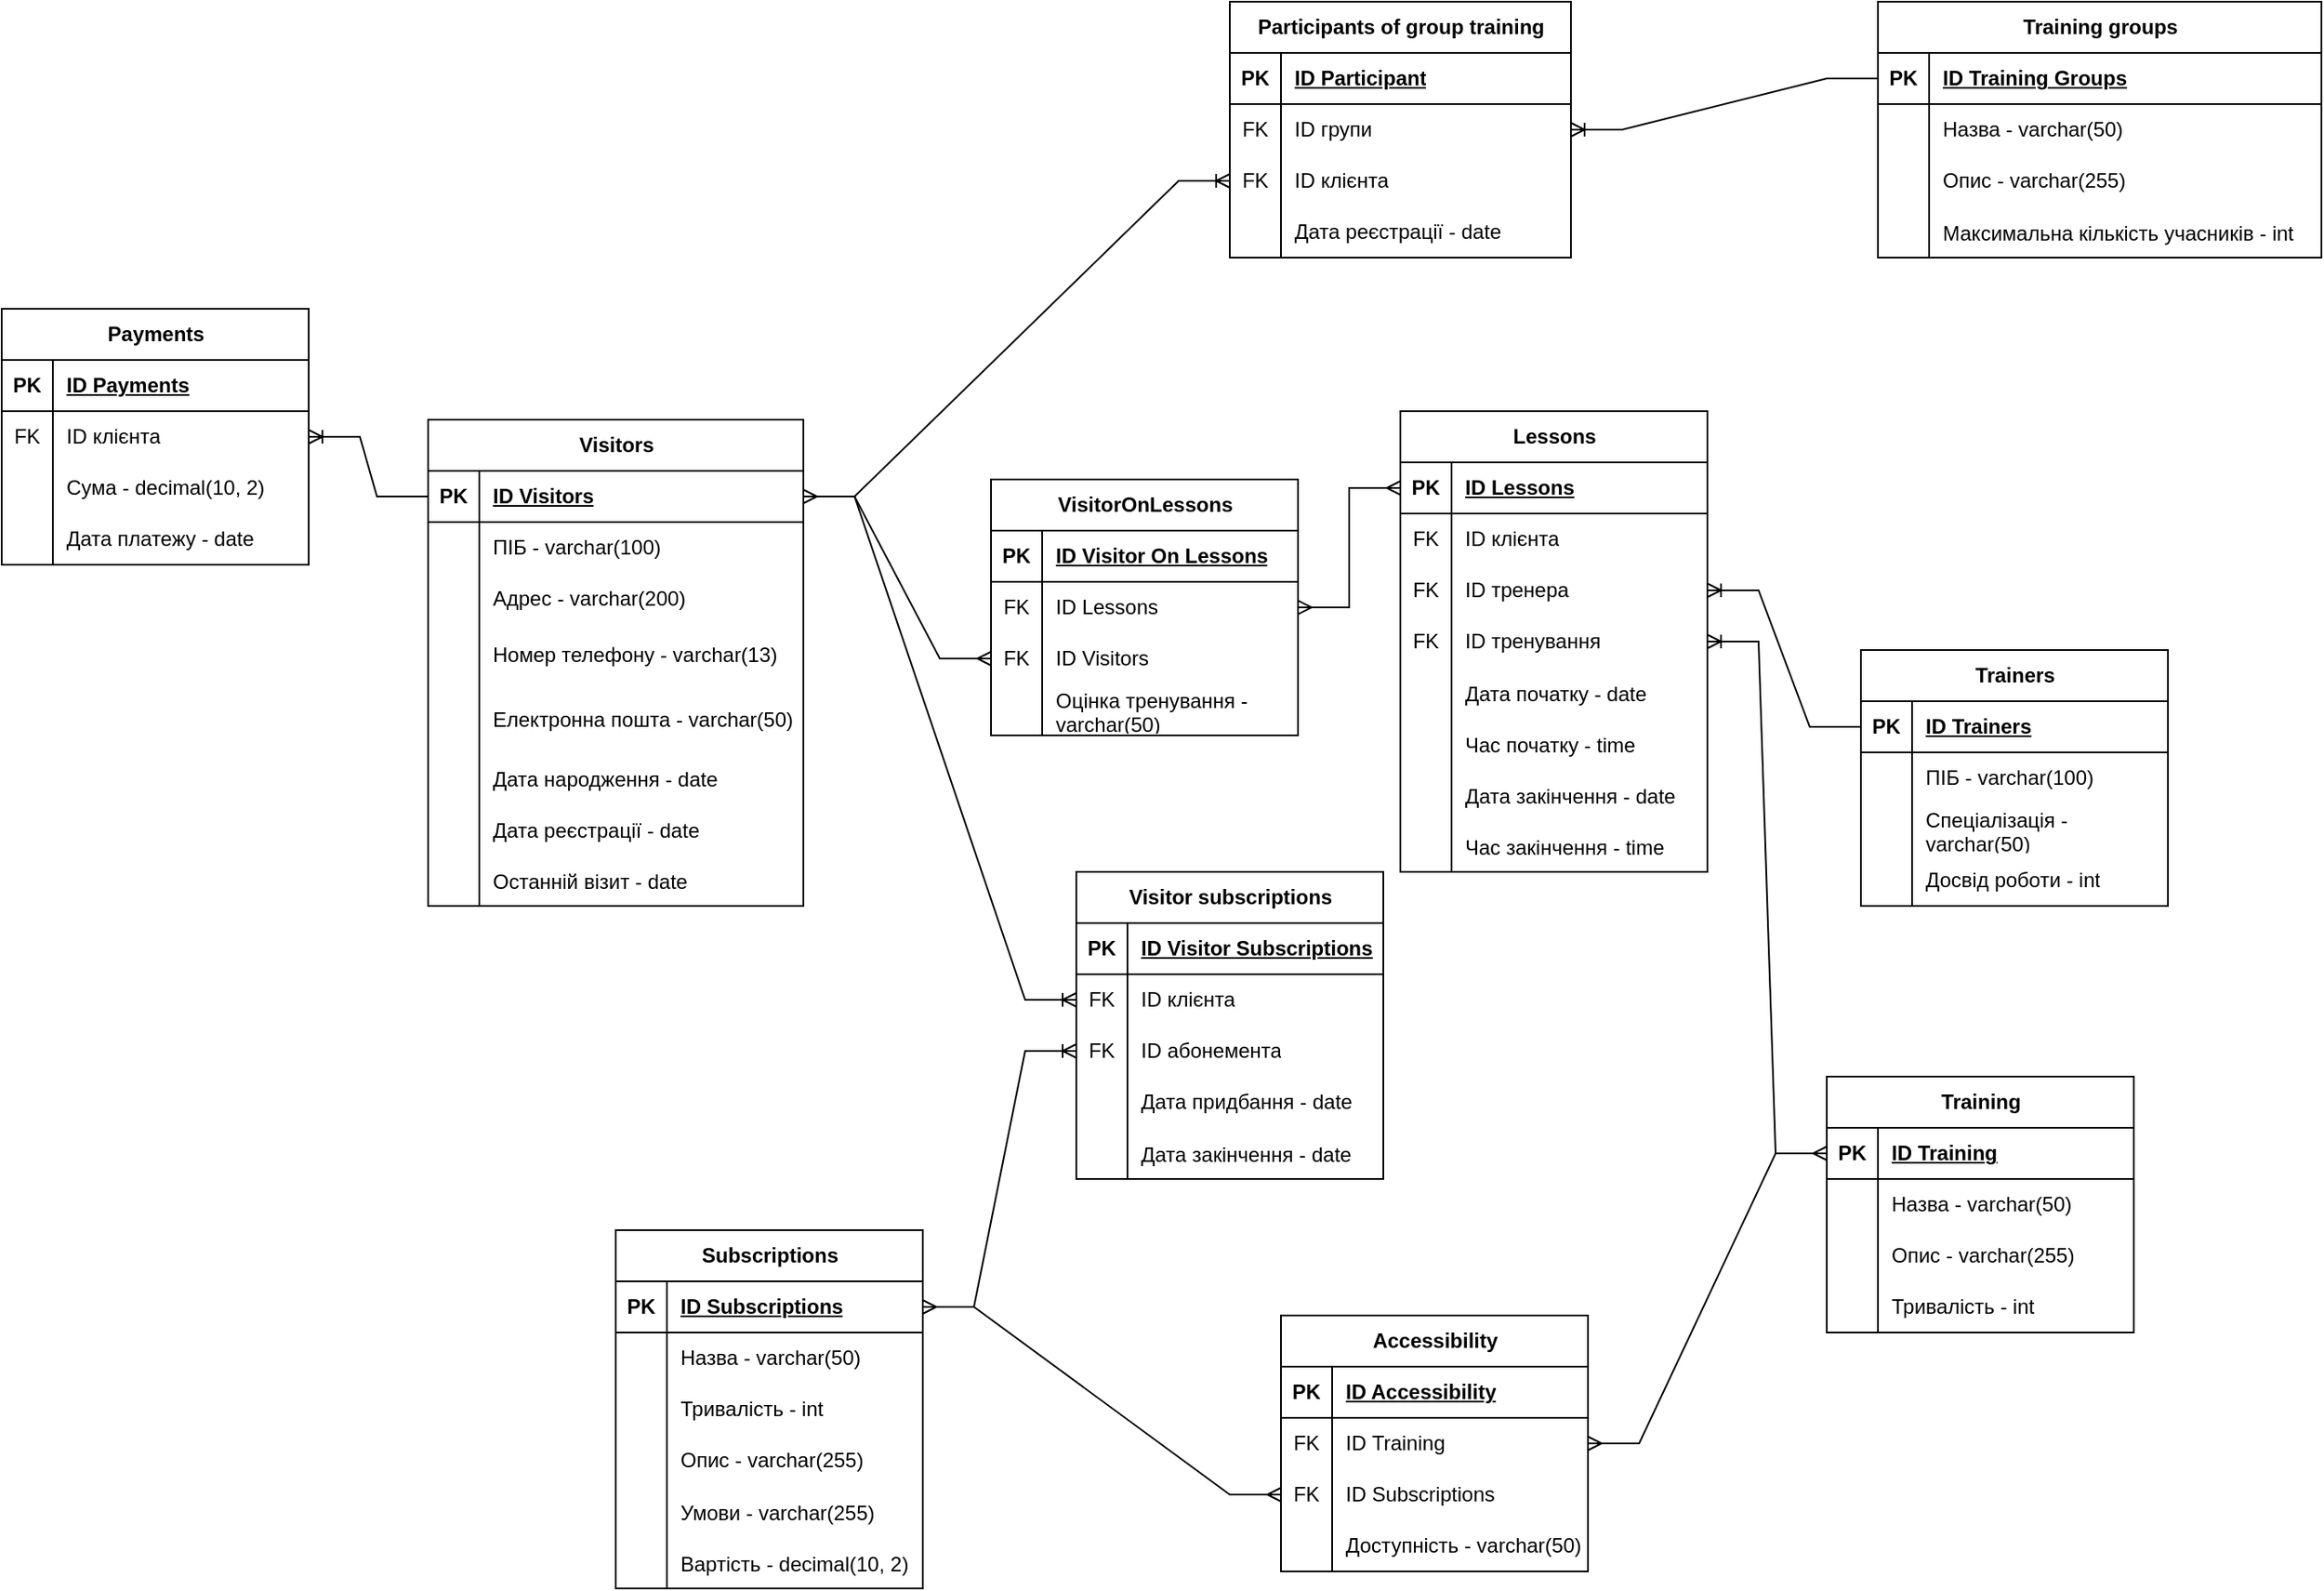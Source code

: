 <mxfile version="21.5.1" type="device">
  <diagram name="Page-1" id="5olqJAVI2HCXGPxa_4hq">
    <mxGraphModel dx="1562" dy="1854" grid="1" gridSize="10" guides="1" tooltips="1" connect="1" arrows="1" fold="1" page="1" pageScale="1" pageWidth="850" pageHeight="1100" math="0" shadow="0">
      <root>
        <mxCell id="0" />
        <mxCell id="1" parent="0" />
        <mxCell id="YYK2XqGGZdVoUqWm9kDO-1" value="Visitors" style="shape=table;startSize=30;container=1;collapsible=1;childLayout=tableLayout;fixedRows=1;rowLines=0;fontStyle=1;align=center;resizeLast=1;html=1;" parent="1" vertex="1">
          <mxGeometry x="-30" y="45" width="220" height="285" as="geometry" />
        </mxCell>
        <mxCell id="YYK2XqGGZdVoUqWm9kDO-2" value="" style="shape=tableRow;horizontal=0;startSize=0;swimlaneHead=0;swimlaneBody=0;fillColor=none;collapsible=0;dropTarget=0;points=[[0,0.5],[1,0.5]];portConstraint=eastwest;top=0;left=0;right=0;bottom=1;" parent="YYK2XqGGZdVoUqWm9kDO-1" vertex="1">
          <mxGeometry y="30" width="220" height="30" as="geometry" />
        </mxCell>
        <mxCell id="YYK2XqGGZdVoUqWm9kDO-3" value="PK" style="shape=partialRectangle;connectable=0;fillColor=none;top=0;left=0;bottom=0;right=0;fontStyle=1;overflow=hidden;whiteSpace=wrap;html=1;" parent="YYK2XqGGZdVoUqWm9kDO-2" vertex="1">
          <mxGeometry width="30" height="30" as="geometry">
            <mxRectangle width="30" height="30" as="alternateBounds" />
          </mxGeometry>
        </mxCell>
        <mxCell id="YYK2XqGGZdVoUqWm9kDO-4" value="ID Visitors" style="shape=partialRectangle;connectable=0;fillColor=none;top=0;left=0;bottom=0;right=0;align=left;spacingLeft=6;fontStyle=5;overflow=hidden;whiteSpace=wrap;html=1;" parent="YYK2XqGGZdVoUqWm9kDO-2" vertex="1">
          <mxGeometry x="30" width="190" height="30" as="geometry">
            <mxRectangle width="190" height="30" as="alternateBounds" />
          </mxGeometry>
        </mxCell>
        <mxCell id="YYK2XqGGZdVoUqWm9kDO-5" value="" style="shape=tableRow;horizontal=0;startSize=0;swimlaneHead=0;swimlaneBody=0;fillColor=none;collapsible=0;dropTarget=0;points=[[0,0.5],[1,0.5]];portConstraint=eastwest;top=0;left=0;right=0;bottom=0;" parent="YYK2XqGGZdVoUqWm9kDO-1" vertex="1">
          <mxGeometry y="60" width="220" height="30" as="geometry" />
        </mxCell>
        <mxCell id="YYK2XqGGZdVoUqWm9kDO-6" value="" style="shape=partialRectangle;connectable=0;fillColor=none;top=0;left=0;bottom=0;right=0;editable=1;overflow=hidden;whiteSpace=wrap;html=1;" parent="YYK2XqGGZdVoUqWm9kDO-5" vertex="1">
          <mxGeometry width="30" height="30" as="geometry">
            <mxRectangle width="30" height="30" as="alternateBounds" />
          </mxGeometry>
        </mxCell>
        <mxCell id="YYK2XqGGZdVoUqWm9kDO-7" value="ПІБ - varchar(100)" style="shape=partialRectangle;connectable=0;fillColor=none;top=0;left=0;bottom=0;right=0;align=left;spacingLeft=6;overflow=hidden;whiteSpace=wrap;html=1;" parent="YYK2XqGGZdVoUqWm9kDO-5" vertex="1">
          <mxGeometry x="30" width="190" height="30" as="geometry">
            <mxRectangle width="190" height="30" as="alternateBounds" />
          </mxGeometry>
        </mxCell>
        <mxCell id="YYK2XqGGZdVoUqWm9kDO-8" value="" style="shape=tableRow;horizontal=0;startSize=0;swimlaneHead=0;swimlaneBody=0;fillColor=none;collapsible=0;dropTarget=0;points=[[0,0.5],[1,0.5]];portConstraint=eastwest;top=0;left=0;right=0;bottom=0;" parent="YYK2XqGGZdVoUqWm9kDO-1" vertex="1">
          <mxGeometry y="90" width="220" height="30" as="geometry" />
        </mxCell>
        <mxCell id="YYK2XqGGZdVoUqWm9kDO-9" value="" style="shape=partialRectangle;connectable=0;fillColor=none;top=0;left=0;bottom=0;right=0;editable=1;overflow=hidden;whiteSpace=wrap;html=1;" parent="YYK2XqGGZdVoUqWm9kDO-8" vertex="1">
          <mxGeometry width="30" height="30" as="geometry">
            <mxRectangle width="30" height="30" as="alternateBounds" />
          </mxGeometry>
        </mxCell>
        <mxCell id="YYK2XqGGZdVoUqWm9kDO-10" value="Адрес -&amp;nbsp;varchar(200)" style="shape=partialRectangle;connectable=0;fillColor=none;top=0;left=0;bottom=0;right=0;align=left;spacingLeft=6;overflow=hidden;whiteSpace=wrap;html=1;" parent="YYK2XqGGZdVoUqWm9kDO-8" vertex="1">
          <mxGeometry x="30" width="190" height="30" as="geometry">
            <mxRectangle width="190" height="30" as="alternateBounds" />
          </mxGeometry>
        </mxCell>
        <mxCell id="YYK2XqGGZdVoUqWm9kDO-11" value="" style="shape=tableRow;horizontal=0;startSize=0;swimlaneHead=0;swimlaneBody=0;fillColor=none;collapsible=0;dropTarget=0;points=[[0,0.5],[1,0.5]];portConstraint=eastwest;top=0;left=0;right=0;bottom=0;" parent="YYK2XqGGZdVoUqWm9kDO-1" vertex="1">
          <mxGeometry y="120" width="220" height="35" as="geometry" />
        </mxCell>
        <mxCell id="YYK2XqGGZdVoUqWm9kDO-12" value="" style="shape=partialRectangle;connectable=0;fillColor=none;top=0;left=0;bottom=0;right=0;editable=1;overflow=hidden;whiteSpace=wrap;html=1;" parent="YYK2XqGGZdVoUqWm9kDO-11" vertex="1">
          <mxGeometry width="30" height="35" as="geometry">
            <mxRectangle width="30" height="35" as="alternateBounds" />
          </mxGeometry>
        </mxCell>
        <mxCell id="YYK2XqGGZdVoUqWm9kDO-13" value="Номер телефону -&amp;nbsp;varchar(13)" style="shape=partialRectangle;connectable=0;fillColor=none;top=0;left=0;bottom=0;right=0;align=left;spacingLeft=6;overflow=hidden;whiteSpace=wrap;html=1;" parent="YYK2XqGGZdVoUqWm9kDO-11" vertex="1">
          <mxGeometry x="30" width="190" height="35" as="geometry">
            <mxRectangle width="190" height="35" as="alternateBounds" />
          </mxGeometry>
        </mxCell>
        <mxCell id="YYK2XqGGZdVoUqWm9kDO-32" value="" style="shape=tableRow;horizontal=0;startSize=0;swimlaneHead=0;swimlaneBody=0;fillColor=none;collapsible=0;dropTarget=0;points=[[0,0.5],[1,0.5]];portConstraint=eastwest;top=0;left=0;right=0;bottom=0;" parent="YYK2XqGGZdVoUqWm9kDO-1" vertex="1">
          <mxGeometry y="155" width="220" height="40" as="geometry" />
        </mxCell>
        <mxCell id="YYK2XqGGZdVoUqWm9kDO-33" value="" style="shape=partialRectangle;connectable=0;fillColor=none;top=0;left=0;bottom=0;right=0;editable=1;overflow=hidden;" parent="YYK2XqGGZdVoUqWm9kDO-32" vertex="1">
          <mxGeometry width="30" height="40" as="geometry">
            <mxRectangle width="30" height="40" as="alternateBounds" />
          </mxGeometry>
        </mxCell>
        <mxCell id="YYK2XqGGZdVoUqWm9kDO-34" value="Електронна пошта - varchar(50)" style="shape=partialRectangle;connectable=0;fillColor=none;top=0;left=0;bottom=0;right=0;align=left;spacingLeft=6;overflow=hidden;" parent="YYK2XqGGZdVoUqWm9kDO-32" vertex="1">
          <mxGeometry x="30" width="190" height="40" as="geometry">
            <mxRectangle width="190" height="40" as="alternateBounds" />
          </mxGeometry>
        </mxCell>
        <mxCell id="YYK2XqGGZdVoUqWm9kDO-35" value="" style="shape=tableRow;horizontal=0;startSize=0;swimlaneHead=0;swimlaneBody=0;fillColor=none;collapsible=0;dropTarget=0;points=[[0,0.5],[1,0.5]];portConstraint=eastwest;top=0;left=0;right=0;bottom=0;" parent="YYK2XqGGZdVoUqWm9kDO-1" vertex="1">
          <mxGeometry y="195" width="220" height="30" as="geometry" />
        </mxCell>
        <mxCell id="YYK2XqGGZdVoUqWm9kDO-36" value="" style="shape=partialRectangle;connectable=0;fillColor=none;top=0;left=0;bottom=0;right=0;editable=1;overflow=hidden;" parent="YYK2XqGGZdVoUqWm9kDO-35" vertex="1">
          <mxGeometry width="30" height="30" as="geometry">
            <mxRectangle width="30" height="30" as="alternateBounds" />
          </mxGeometry>
        </mxCell>
        <mxCell id="YYK2XqGGZdVoUqWm9kDO-37" value="Дата народження - date" style="shape=partialRectangle;connectable=0;fillColor=none;top=0;left=0;bottom=0;right=0;align=left;spacingLeft=6;overflow=hidden;" parent="YYK2XqGGZdVoUqWm9kDO-35" vertex="1">
          <mxGeometry x="30" width="190" height="30" as="geometry">
            <mxRectangle width="190" height="30" as="alternateBounds" />
          </mxGeometry>
        </mxCell>
        <mxCell id="YYK2XqGGZdVoUqWm9kDO-38" value="" style="shape=tableRow;horizontal=0;startSize=0;swimlaneHead=0;swimlaneBody=0;fillColor=none;collapsible=0;dropTarget=0;points=[[0,0.5],[1,0.5]];portConstraint=eastwest;top=0;left=0;right=0;bottom=0;" parent="YYK2XqGGZdVoUqWm9kDO-1" vertex="1">
          <mxGeometry y="225" width="220" height="30" as="geometry" />
        </mxCell>
        <mxCell id="YYK2XqGGZdVoUqWm9kDO-39" value="" style="shape=partialRectangle;connectable=0;fillColor=none;top=0;left=0;bottom=0;right=0;editable=1;overflow=hidden;" parent="YYK2XqGGZdVoUqWm9kDO-38" vertex="1">
          <mxGeometry width="30" height="30" as="geometry">
            <mxRectangle width="30" height="30" as="alternateBounds" />
          </mxGeometry>
        </mxCell>
        <mxCell id="YYK2XqGGZdVoUqWm9kDO-40" value="Дата реєстрації - date" style="shape=partialRectangle;connectable=0;fillColor=none;top=0;left=0;bottom=0;right=0;align=left;spacingLeft=6;overflow=hidden;" parent="YYK2XqGGZdVoUqWm9kDO-38" vertex="1">
          <mxGeometry x="30" width="190" height="30" as="geometry">
            <mxRectangle width="190" height="30" as="alternateBounds" />
          </mxGeometry>
        </mxCell>
        <mxCell id="YYK2XqGGZdVoUqWm9kDO-41" value="" style="shape=tableRow;horizontal=0;startSize=0;swimlaneHead=0;swimlaneBody=0;fillColor=none;collapsible=0;dropTarget=0;points=[[0,0.5],[1,0.5]];portConstraint=eastwest;top=0;left=0;right=0;bottom=0;" parent="YYK2XqGGZdVoUqWm9kDO-1" vertex="1">
          <mxGeometry y="255" width="220" height="30" as="geometry" />
        </mxCell>
        <mxCell id="YYK2XqGGZdVoUqWm9kDO-42" value="" style="shape=partialRectangle;connectable=0;fillColor=none;top=0;left=0;bottom=0;right=0;editable=1;overflow=hidden;" parent="YYK2XqGGZdVoUqWm9kDO-41" vertex="1">
          <mxGeometry width="30" height="30" as="geometry">
            <mxRectangle width="30" height="30" as="alternateBounds" />
          </mxGeometry>
        </mxCell>
        <mxCell id="YYK2XqGGZdVoUqWm9kDO-43" value="Останній візит - date" style="shape=partialRectangle;connectable=0;fillColor=none;top=0;left=0;bottom=0;right=0;align=left;spacingLeft=6;overflow=hidden;" parent="YYK2XqGGZdVoUqWm9kDO-41" vertex="1">
          <mxGeometry x="30" width="190" height="30" as="geometry">
            <mxRectangle width="190" height="30" as="alternateBounds" />
          </mxGeometry>
        </mxCell>
        <mxCell id="YYK2XqGGZdVoUqWm9kDO-44" value="Trainers" style="shape=table;startSize=30;container=1;collapsible=1;childLayout=tableLayout;fixedRows=1;rowLines=0;fontStyle=1;align=center;resizeLast=1;html=1;" parent="1" vertex="1">
          <mxGeometry x="810" y="180" width="180" height="150" as="geometry" />
        </mxCell>
        <mxCell id="YYK2XqGGZdVoUqWm9kDO-45" value="" style="shape=tableRow;horizontal=0;startSize=0;swimlaneHead=0;swimlaneBody=0;fillColor=none;collapsible=0;dropTarget=0;points=[[0,0.5],[1,0.5]];portConstraint=eastwest;top=0;left=0;right=0;bottom=1;" parent="YYK2XqGGZdVoUqWm9kDO-44" vertex="1">
          <mxGeometry y="30" width="180" height="30" as="geometry" />
        </mxCell>
        <mxCell id="YYK2XqGGZdVoUqWm9kDO-46" value="PK" style="shape=partialRectangle;connectable=0;fillColor=none;top=0;left=0;bottom=0;right=0;fontStyle=1;overflow=hidden;whiteSpace=wrap;html=1;" parent="YYK2XqGGZdVoUqWm9kDO-45" vertex="1">
          <mxGeometry width="30" height="30" as="geometry">
            <mxRectangle width="30" height="30" as="alternateBounds" />
          </mxGeometry>
        </mxCell>
        <mxCell id="YYK2XqGGZdVoUqWm9kDO-47" value="ID&amp;nbsp;Trainers" style="shape=partialRectangle;connectable=0;fillColor=none;top=0;left=0;bottom=0;right=0;align=left;spacingLeft=6;fontStyle=5;overflow=hidden;whiteSpace=wrap;html=1;" parent="YYK2XqGGZdVoUqWm9kDO-45" vertex="1">
          <mxGeometry x="30" width="150" height="30" as="geometry">
            <mxRectangle width="150" height="30" as="alternateBounds" />
          </mxGeometry>
        </mxCell>
        <mxCell id="YYK2XqGGZdVoUqWm9kDO-48" value="" style="shape=tableRow;horizontal=0;startSize=0;swimlaneHead=0;swimlaneBody=0;fillColor=none;collapsible=0;dropTarget=0;points=[[0,0.5],[1,0.5]];portConstraint=eastwest;top=0;left=0;right=0;bottom=0;" parent="YYK2XqGGZdVoUqWm9kDO-44" vertex="1">
          <mxGeometry y="60" width="180" height="30" as="geometry" />
        </mxCell>
        <mxCell id="YYK2XqGGZdVoUqWm9kDO-49" value="" style="shape=partialRectangle;connectable=0;fillColor=none;top=0;left=0;bottom=0;right=0;editable=1;overflow=hidden;whiteSpace=wrap;html=1;" parent="YYK2XqGGZdVoUqWm9kDO-48" vertex="1">
          <mxGeometry width="30" height="30" as="geometry">
            <mxRectangle width="30" height="30" as="alternateBounds" />
          </mxGeometry>
        </mxCell>
        <mxCell id="YYK2XqGGZdVoUqWm9kDO-50" value="ПІБ -&amp;nbsp;varchar(100)" style="shape=partialRectangle;connectable=0;fillColor=none;top=0;left=0;bottom=0;right=0;align=left;spacingLeft=6;overflow=hidden;whiteSpace=wrap;html=1;" parent="YYK2XqGGZdVoUqWm9kDO-48" vertex="1">
          <mxGeometry x="30" width="150" height="30" as="geometry">
            <mxRectangle width="150" height="30" as="alternateBounds" />
          </mxGeometry>
        </mxCell>
        <mxCell id="YYK2XqGGZdVoUqWm9kDO-51" value="" style="shape=tableRow;horizontal=0;startSize=0;swimlaneHead=0;swimlaneBody=0;fillColor=none;collapsible=0;dropTarget=0;points=[[0,0.5],[1,0.5]];portConstraint=eastwest;top=0;left=0;right=0;bottom=0;" parent="YYK2XqGGZdVoUqWm9kDO-44" vertex="1">
          <mxGeometry y="90" width="180" height="30" as="geometry" />
        </mxCell>
        <mxCell id="YYK2XqGGZdVoUqWm9kDO-52" value="" style="shape=partialRectangle;connectable=0;fillColor=none;top=0;left=0;bottom=0;right=0;editable=1;overflow=hidden;whiteSpace=wrap;html=1;" parent="YYK2XqGGZdVoUqWm9kDO-51" vertex="1">
          <mxGeometry width="30" height="30" as="geometry">
            <mxRectangle width="30" height="30" as="alternateBounds" />
          </mxGeometry>
        </mxCell>
        <mxCell id="YYK2XqGGZdVoUqWm9kDO-53" value="Спеціалізація -&amp;nbsp;&lt;br&gt;varchar(50)" style="shape=partialRectangle;connectable=0;fillColor=none;top=0;left=0;bottom=0;right=0;align=left;spacingLeft=6;overflow=hidden;whiteSpace=wrap;html=1;" parent="YYK2XqGGZdVoUqWm9kDO-51" vertex="1">
          <mxGeometry x="30" width="150" height="30" as="geometry">
            <mxRectangle width="150" height="30" as="alternateBounds" />
          </mxGeometry>
        </mxCell>
        <mxCell id="YYK2XqGGZdVoUqWm9kDO-54" value="" style="shape=tableRow;horizontal=0;startSize=0;swimlaneHead=0;swimlaneBody=0;fillColor=none;collapsible=0;dropTarget=0;points=[[0,0.5],[1,0.5]];portConstraint=eastwest;top=0;left=0;right=0;bottom=0;" parent="YYK2XqGGZdVoUqWm9kDO-44" vertex="1">
          <mxGeometry y="120" width="180" height="30" as="geometry" />
        </mxCell>
        <mxCell id="YYK2XqGGZdVoUqWm9kDO-55" value="" style="shape=partialRectangle;connectable=0;fillColor=none;top=0;left=0;bottom=0;right=0;editable=1;overflow=hidden;whiteSpace=wrap;html=1;" parent="YYK2XqGGZdVoUqWm9kDO-54" vertex="1">
          <mxGeometry width="30" height="30" as="geometry">
            <mxRectangle width="30" height="30" as="alternateBounds" />
          </mxGeometry>
        </mxCell>
        <mxCell id="YYK2XqGGZdVoUqWm9kDO-56" value="Досвід роботи - int" style="shape=partialRectangle;connectable=0;fillColor=none;top=0;left=0;bottom=0;right=0;align=left;spacingLeft=6;overflow=hidden;whiteSpace=wrap;html=1;" parent="YYK2XqGGZdVoUqWm9kDO-54" vertex="1">
          <mxGeometry x="30" width="150" height="30" as="geometry">
            <mxRectangle width="150" height="30" as="alternateBounds" />
          </mxGeometry>
        </mxCell>
        <mxCell id="YYK2XqGGZdVoUqWm9kDO-60" value="Subscriptions" style="shape=table;startSize=30;container=1;collapsible=1;childLayout=tableLayout;fixedRows=1;rowLines=0;fontStyle=1;align=center;resizeLast=1;html=1;" parent="1" vertex="1">
          <mxGeometry x="80" y="520" width="180" height="210" as="geometry" />
        </mxCell>
        <mxCell id="YYK2XqGGZdVoUqWm9kDO-61" value="" style="shape=tableRow;horizontal=0;startSize=0;swimlaneHead=0;swimlaneBody=0;fillColor=none;collapsible=0;dropTarget=0;points=[[0,0.5],[1,0.5]];portConstraint=eastwest;top=0;left=0;right=0;bottom=1;" parent="YYK2XqGGZdVoUqWm9kDO-60" vertex="1">
          <mxGeometry y="30" width="180" height="30" as="geometry" />
        </mxCell>
        <mxCell id="YYK2XqGGZdVoUqWm9kDO-62" value="PK" style="shape=partialRectangle;connectable=0;fillColor=none;top=0;left=0;bottom=0;right=0;fontStyle=1;overflow=hidden;whiteSpace=wrap;html=1;" parent="YYK2XqGGZdVoUqWm9kDO-61" vertex="1">
          <mxGeometry width="30" height="30" as="geometry">
            <mxRectangle width="30" height="30" as="alternateBounds" />
          </mxGeometry>
        </mxCell>
        <mxCell id="YYK2XqGGZdVoUqWm9kDO-63" value="ID&amp;nbsp;Subscriptions" style="shape=partialRectangle;connectable=0;fillColor=none;top=0;left=0;bottom=0;right=0;align=left;spacingLeft=6;fontStyle=5;overflow=hidden;whiteSpace=wrap;html=1;" parent="YYK2XqGGZdVoUqWm9kDO-61" vertex="1">
          <mxGeometry x="30" width="150" height="30" as="geometry">
            <mxRectangle width="150" height="30" as="alternateBounds" />
          </mxGeometry>
        </mxCell>
        <mxCell id="YYK2XqGGZdVoUqWm9kDO-64" value="" style="shape=tableRow;horizontal=0;startSize=0;swimlaneHead=0;swimlaneBody=0;fillColor=none;collapsible=0;dropTarget=0;points=[[0,0.5],[1,0.5]];portConstraint=eastwest;top=0;left=0;right=0;bottom=0;" parent="YYK2XqGGZdVoUqWm9kDO-60" vertex="1">
          <mxGeometry y="60" width="180" height="30" as="geometry" />
        </mxCell>
        <mxCell id="YYK2XqGGZdVoUqWm9kDO-65" value="" style="shape=partialRectangle;connectable=0;fillColor=none;top=0;left=0;bottom=0;right=0;editable=1;overflow=hidden;whiteSpace=wrap;html=1;" parent="YYK2XqGGZdVoUqWm9kDO-64" vertex="1">
          <mxGeometry width="30" height="30" as="geometry">
            <mxRectangle width="30" height="30" as="alternateBounds" />
          </mxGeometry>
        </mxCell>
        <mxCell id="YYK2XqGGZdVoUqWm9kDO-66" value="Назва -&amp;nbsp;varchar(50)" style="shape=partialRectangle;connectable=0;fillColor=none;top=0;left=0;bottom=0;right=0;align=left;spacingLeft=6;overflow=hidden;whiteSpace=wrap;html=1;" parent="YYK2XqGGZdVoUqWm9kDO-64" vertex="1">
          <mxGeometry x="30" width="150" height="30" as="geometry">
            <mxRectangle width="150" height="30" as="alternateBounds" />
          </mxGeometry>
        </mxCell>
        <mxCell id="YYK2XqGGZdVoUqWm9kDO-70" value="" style="shape=tableRow;horizontal=0;startSize=0;swimlaneHead=0;swimlaneBody=0;fillColor=none;collapsible=0;dropTarget=0;points=[[0,0.5],[1,0.5]];portConstraint=eastwest;top=0;left=0;right=0;bottom=0;" parent="YYK2XqGGZdVoUqWm9kDO-60" vertex="1">
          <mxGeometry y="90" width="180" height="30" as="geometry" />
        </mxCell>
        <mxCell id="YYK2XqGGZdVoUqWm9kDO-71" value="" style="shape=partialRectangle;connectable=0;fillColor=none;top=0;left=0;bottom=0;right=0;editable=1;overflow=hidden;whiteSpace=wrap;html=1;" parent="YYK2XqGGZdVoUqWm9kDO-70" vertex="1">
          <mxGeometry width="30" height="30" as="geometry">
            <mxRectangle width="30" height="30" as="alternateBounds" />
          </mxGeometry>
        </mxCell>
        <mxCell id="YYK2XqGGZdVoUqWm9kDO-72" value="Тривалість - int" style="shape=partialRectangle;connectable=0;fillColor=none;top=0;left=0;bottom=0;right=0;align=left;spacingLeft=6;overflow=hidden;whiteSpace=wrap;html=1;" parent="YYK2XqGGZdVoUqWm9kDO-70" vertex="1">
          <mxGeometry x="30" width="150" height="30" as="geometry">
            <mxRectangle width="150" height="30" as="alternateBounds" />
          </mxGeometry>
        </mxCell>
        <mxCell id="YYK2XqGGZdVoUqWm9kDO-67" value="" style="shape=tableRow;horizontal=0;startSize=0;swimlaneHead=0;swimlaneBody=0;fillColor=none;collapsible=0;dropTarget=0;points=[[0,0.5],[1,0.5]];portConstraint=eastwest;top=0;left=0;right=0;bottom=0;" parent="YYK2XqGGZdVoUqWm9kDO-60" vertex="1">
          <mxGeometry y="120" width="180" height="30" as="geometry" />
        </mxCell>
        <mxCell id="YYK2XqGGZdVoUqWm9kDO-68" value="" style="shape=partialRectangle;connectable=0;fillColor=none;top=0;left=0;bottom=0;right=0;editable=1;overflow=hidden;whiteSpace=wrap;html=1;" parent="YYK2XqGGZdVoUqWm9kDO-67" vertex="1">
          <mxGeometry width="30" height="30" as="geometry">
            <mxRectangle width="30" height="30" as="alternateBounds" />
          </mxGeometry>
        </mxCell>
        <mxCell id="YYK2XqGGZdVoUqWm9kDO-69" value="Опис -&amp;nbsp;varchar(255)" style="shape=partialRectangle;connectable=0;fillColor=none;top=0;left=0;bottom=0;right=0;align=left;spacingLeft=6;overflow=hidden;whiteSpace=wrap;html=1;" parent="YYK2XqGGZdVoUqWm9kDO-67" vertex="1">
          <mxGeometry x="30" width="150" height="30" as="geometry">
            <mxRectangle width="150" height="30" as="alternateBounds" />
          </mxGeometry>
        </mxCell>
        <mxCell id="YYK2XqGGZdVoUqWm9kDO-76" value="" style="shape=tableRow;horizontal=0;startSize=0;swimlaneHead=0;swimlaneBody=0;fillColor=none;collapsible=0;dropTarget=0;points=[[0,0.5],[1,0.5]];portConstraint=eastwest;top=0;left=0;right=0;bottom=0;" parent="YYK2XqGGZdVoUqWm9kDO-60" vertex="1">
          <mxGeometry y="150" width="180" height="30" as="geometry" />
        </mxCell>
        <mxCell id="YYK2XqGGZdVoUqWm9kDO-77" value="" style="shape=partialRectangle;connectable=0;fillColor=none;top=0;left=0;bottom=0;right=0;editable=1;overflow=hidden;" parent="YYK2XqGGZdVoUqWm9kDO-76" vertex="1">
          <mxGeometry width="30" height="30" as="geometry">
            <mxRectangle width="30" height="30" as="alternateBounds" />
          </mxGeometry>
        </mxCell>
        <mxCell id="YYK2XqGGZdVoUqWm9kDO-78" value="Умови - varchar(255)" style="shape=partialRectangle;connectable=0;fillColor=none;top=0;left=0;bottom=0;right=0;align=left;spacingLeft=6;overflow=hidden;" parent="YYK2XqGGZdVoUqWm9kDO-76" vertex="1">
          <mxGeometry x="30" width="150" height="30" as="geometry">
            <mxRectangle width="150" height="30" as="alternateBounds" />
          </mxGeometry>
        </mxCell>
        <mxCell id="YYK2XqGGZdVoUqWm9kDO-73" value="" style="shape=tableRow;horizontal=0;startSize=0;swimlaneHead=0;swimlaneBody=0;fillColor=none;collapsible=0;dropTarget=0;points=[[0,0.5],[1,0.5]];portConstraint=eastwest;top=0;left=0;right=0;bottom=0;" parent="YYK2XqGGZdVoUqWm9kDO-60" vertex="1">
          <mxGeometry y="180" width="180" height="30" as="geometry" />
        </mxCell>
        <mxCell id="YYK2XqGGZdVoUqWm9kDO-74" value="" style="shape=partialRectangle;connectable=0;fillColor=none;top=0;left=0;bottom=0;right=0;editable=1;overflow=hidden;" parent="YYK2XqGGZdVoUqWm9kDO-73" vertex="1">
          <mxGeometry width="30" height="30" as="geometry">
            <mxRectangle width="30" height="30" as="alternateBounds" />
          </mxGeometry>
        </mxCell>
        <mxCell id="YYK2XqGGZdVoUqWm9kDO-75" value="Вартість - decimal(10, 2)" style="shape=partialRectangle;connectable=0;fillColor=none;top=0;left=0;bottom=0;right=0;align=left;spacingLeft=6;overflow=hidden;" parent="YYK2XqGGZdVoUqWm9kDO-73" vertex="1">
          <mxGeometry x="30" width="150" height="30" as="geometry">
            <mxRectangle width="150" height="30" as="alternateBounds" />
          </mxGeometry>
        </mxCell>
        <mxCell id="YYK2XqGGZdVoUqWm9kDO-79" value="Training" style="shape=table;startSize=30;container=1;collapsible=1;childLayout=tableLayout;fixedRows=1;rowLines=0;fontStyle=1;align=center;resizeLast=1;html=1;" parent="1" vertex="1">
          <mxGeometry x="790" y="430" width="180" height="150" as="geometry" />
        </mxCell>
        <mxCell id="YYK2XqGGZdVoUqWm9kDO-80" value="" style="shape=tableRow;horizontal=0;startSize=0;swimlaneHead=0;swimlaneBody=0;fillColor=none;collapsible=0;dropTarget=0;points=[[0,0.5],[1,0.5]];portConstraint=eastwest;top=0;left=0;right=0;bottom=1;" parent="YYK2XqGGZdVoUqWm9kDO-79" vertex="1">
          <mxGeometry y="30" width="180" height="30" as="geometry" />
        </mxCell>
        <mxCell id="YYK2XqGGZdVoUqWm9kDO-81" value="PK" style="shape=partialRectangle;connectable=0;fillColor=none;top=0;left=0;bottom=0;right=0;fontStyle=1;overflow=hidden;whiteSpace=wrap;html=1;" parent="YYK2XqGGZdVoUqWm9kDO-80" vertex="1">
          <mxGeometry width="30" height="30" as="geometry">
            <mxRectangle width="30" height="30" as="alternateBounds" />
          </mxGeometry>
        </mxCell>
        <mxCell id="YYK2XqGGZdVoUqWm9kDO-82" value="ID&amp;nbsp;Training" style="shape=partialRectangle;connectable=0;fillColor=none;top=0;left=0;bottom=0;right=0;align=left;spacingLeft=6;fontStyle=5;overflow=hidden;whiteSpace=wrap;html=1;" parent="YYK2XqGGZdVoUqWm9kDO-80" vertex="1">
          <mxGeometry x="30" width="150" height="30" as="geometry">
            <mxRectangle width="150" height="30" as="alternateBounds" />
          </mxGeometry>
        </mxCell>
        <mxCell id="YYK2XqGGZdVoUqWm9kDO-83" value="" style="shape=tableRow;horizontal=0;startSize=0;swimlaneHead=0;swimlaneBody=0;fillColor=none;collapsible=0;dropTarget=0;points=[[0,0.5],[1,0.5]];portConstraint=eastwest;top=0;left=0;right=0;bottom=0;" parent="YYK2XqGGZdVoUqWm9kDO-79" vertex="1">
          <mxGeometry y="60" width="180" height="30" as="geometry" />
        </mxCell>
        <mxCell id="YYK2XqGGZdVoUqWm9kDO-84" value="" style="shape=partialRectangle;connectable=0;fillColor=none;top=0;left=0;bottom=0;right=0;editable=1;overflow=hidden;whiteSpace=wrap;html=1;" parent="YYK2XqGGZdVoUqWm9kDO-83" vertex="1">
          <mxGeometry width="30" height="30" as="geometry">
            <mxRectangle width="30" height="30" as="alternateBounds" />
          </mxGeometry>
        </mxCell>
        <mxCell id="YYK2XqGGZdVoUqWm9kDO-85" value="Назва -&amp;nbsp;varchar(50)" style="shape=partialRectangle;connectable=0;fillColor=none;top=0;left=0;bottom=0;right=0;align=left;spacingLeft=6;overflow=hidden;whiteSpace=wrap;html=1;" parent="YYK2XqGGZdVoUqWm9kDO-83" vertex="1">
          <mxGeometry x="30" width="150" height="30" as="geometry">
            <mxRectangle width="150" height="30" as="alternateBounds" />
          </mxGeometry>
        </mxCell>
        <mxCell id="YYK2XqGGZdVoUqWm9kDO-86" value="" style="shape=tableRow;horizontal=0;startSize=0;swimlaneHead=0;swimlaneBody=0;fillColor=none;collapsible=0;dropTarget=0;points=[[0,0.5],[1,0.5]];portConstraint=eastwest;top=0;left=0;right=0;bottom=0;" parent="YYK2XqGGZdVoUqWm9kDO-79" vertex="1">
          <mxGeometry y="90" width="180" height="30" as="geometry" />
        </mxCell>
        <mxCell id="YYK2XqGGZdVoUqWm9kDO-87" value="" style="shape=partialRectangle;connectable=0;fillColor=none;top=0;left=0;bottom=0;right=0;editable=1;overflow=hidden;whiteSpace=wrap;html=1;" parent="YYK2XqGGZdVoUqWm9kDO-86" vertex="1">
          <mxGeometry width="30" height="30" as="geometry">
            <mxRectangle width="30" height="30" as="alternateBounds" />
          </mxGeometry>
        </mxCell>
        <mxCell id="YYK2XqGGZdVoUqWm9kDO-88" value="Опис -&amp;nbsp;varchar(255)" style="shape=partialRectangle;connectable=0;fillColor=none;top=0;left=0;bottom=0;right=0;align=left;spacingLeft=6;overflow=hidden;whiteSpace=wrap;html=1;" parent="YYK2XqGGZdVoUqWm9kDO-86" vertex="1">
          <mxGeometry x="30" width="150" height="30" as="geometry">
            <mxRectangle width="150" height="30" as="alternateBounds" />
          </mxGeometry>
        </mxCell>
        <mxCell id="YYK2XqGGZdVoUqWm9kDO-89" value="" style="shape=tableRow;horizontal=0;startSize=0;swimlaneHead=0;swimlaneBody=0;fillColor=none;collapsible=0;dropTarget=0;points=[[0,0.5],[1,0.5]];portConstraint=eastwest;top=0;left=0;right=0;bottom=0;" parent="YYK2XqGGZdVoUqWm9kDO-79" vertex="1">
          <mxGeometry y="120" width="180" height="30" as="geometry" />
        </mxCell>
        <mxCell id="YYK2XqGGZdVoUqWm9kDO-90" value="" style="shape=partialRectangle;connectable=0;fillColor=none;top=0;left=0;bottom=0;right=0;editable=1;overflow=hidden;whiteSpace=wrap;html=1;" parent="YYK2XqGGZdVoUqWm9kDO-89" vertex="1">
          <mxGeometry width="30" height="30" as="geometry">
            <mxRectangle width="30" height="30" as="alternateBounds" />
          </mxGeometry>
        </mxCell>
        <mxCell id="YYK2XqGGZdVoUqWm9kDO-91" value="Тривалість - int" style="shape=partialRectangle;connectable=0;fillColor=none;top=0;left=0;bottom=0;right=0;align=left;spacingLeft=6;overflow=hidden;whiteSpace=wrap;html=1;" parent="YYK2XqGGZdVoUqWm9kDO-89" vertex="1">
          <mxGeometry x="30" width="150" height="30" as="geometry">
            <mxRectangle width="150" height="30" as="alternateBounds" />
          </mxGeometry>
        </mxCell>
        <mxCell id="YYK2XqGGZdVoUqWm9kDO-98" value="Lessons" style="shape=table;startSize=30;container=1;collapsible=1;childLayout=tableLayout;fixedRows=1;rowLines=0;fontStyle=1;align=center;resizeLast=1;html=1;" parent="1" vertex="1">
          <mxGeometry x="540" y="40" width="180" height="270" as="geometry" />
        </mxCell>
        <mxCell id="YYK2XqGGZdVoUqWm9kDO-99" value="" style="shape=tableRow;horizontal=0;startSize=0;swimlaneHead=0;swimlaneBody=0;fillColor=none;collapsible=0;dropTarget=0;points=[[0,0.5],[1,0.5]];portConstraint=eastwest;top=0;left=0;right=0;bottom=1;" parent="YYK2XqGGZdVoUqWm9kDO-98" vertex="1">
          <mxGeometry y="30" width="180" height="30" as="geometry" />
        </mxCell>
        <mxCell id="YYK2XqGGZdVoUqWm9kDO-100" value="PK" style="shape=partialRectangle;connectable=0;fillColor=none;top=0;left=0;bottom=0;right=0;fontStyle=1;overflow=hidden;whiteSpace=wrap;html=1;" parent="YYK2XqGGZdVoUqWm9kDO-99" vertex="1">
          <mxGeometry width="30" height="30" as="geometry">
            <mxRectangle width="30" height="30" as="alternateBounds" />
          </mxGeometry>
        </mxCell>
        <mxCell id="YYK2XqGGZdVoUqWm9kDO-101" value="ID Lessons" style="shape=partialRectangle;connectable=0;fillColor=none;top=0;left=0;bottom=0;right=0;align=left;spacingLeft=6;fontStyle=5;overflow=hidden;whiteSpace=wrap;html=1;" parent="YYK2XqGGZdVoUqWm9kDO-99" vertex="1">
          <mxGeometry x="30" width="150" height="30" as="geometry">
            <mxRectangle width="150" height="30" as="alternateBounds" />
          </mxGeometry>
        </mxCell>
        <mxCell id="ra1EZ3B6inppIzVuW2G9-20" value="" style="shape=tableRow;horizontal=0;startSize=0;swimlaneHead=0;swimlaneBody=0;fillColor=none;collapsible=0;dropTarget=0;points=[[0,0.5],[1,0.5]];portConstraint=eastwest;top=0;left=0;right=0;bottom=0;" parent="YYK2XqGGZdVoUqWm9kDO-98" vertex="1">
          <mxGeometry y="60" width="180" height="30" as="geometry" />
        </mxCell>
        <mxCell id="ra1EZ3B6inppIzVuW2G9-21" value="FK" style="shape=partialRectangle;connectable=0;fillColor=none;top=0;left=0;bottom=0;right=0;fontStyle=0;overflow=hidden;whiteSpace=wrap;html=1;" parent="ra1EZ3B6inppIzVuW2G9-20" vertex="1">
          <mxGeometry width="30" height="30" as="geometry">
            <mxRectangle width="30" height="30" as="alternateBounds" />
          </mxGeometry>
        </mxCell>
        <mxCell id="ra1EZ3B6inppIzVuW2G9-22" value="ID клієнта" style="shape=partialRectangle;connectable=0;fillColor=none;top=0;left=0;bottom=0;right=0;align=left;spacingLeft=6;fontStyle=0;overflow=hidden;whiteSpace=wrap;html=1;" parent="ra1EZ3B6inppIzVuW2G9-20" vertex="1">
          <mxGeometry x="30" width="150" height="30" as="geometry">
            <mxRectangle width="150" height="30" as="alternateBounds" />
          </mxGeometry>
        </mxCell>
        <mxCell id="ra1EZ3B6inppIzVuW2G9-23" value="" style="shape=tableRow;horizontal=0;startSize=0;swimlaneHead=0;swimlaneBody=0;fillColor=none;collapsible=0;dropTarget=0;points=[[0,0.5],[1,0.5]];portConstraint=eastwest;top=0;left=0;right=0;bottom=0;" parent="YYK2XqGGZdVoUqWm9kDO-98" vertex="1">
          <mxGeometry y="90" width="180" height="30" as="geometry" />
        </mxCell>
        <mxCell id="ra1EZ3B6inppIzVuW2G9-24" value="FK" style="shape=partialRectangle;connectable=0;fillColor=none;top=0;left=0;bottom=0;right=0;fontStyle=0;overflow=hidden;whiteSpace=wrap;html=1;" parent="ra1EZ3B6inppIzVuW2G9-23" vertex="1">
          <mxGeometry width="30" height="30" as="geometry">
            <mxRectangle width="30" height="30" as="alternateBounds" />
          </mxGeometry>
        </mxCell>
        <mxCell id="ra1EZ3B6inppIzVuW2G9-25" value="ID тренера" style="shape=partialRectangle;connectable=0;fillColor=none;top=0;left=0;bottom=0;right=0;align=left;spacingLeft=6;fontStyle=0;overflow=hidden;whiteSpace=wrap;html=1;" parent="ra1EZ3B6inppIzVuW2G9-23" vertex="1">
          <mxGeometry x="30" width="150" height="30" as="geometry">
            <mxRectangle width="150" height="30" as="alternateBounds" />
          </mxGeometry>
        </mxCell>
        <mxCell id="ra1EZ3B6inppIzVuW2G9-26" value="" style="shape=tableRow;horizontal=0;startSize=0;swimlaneHead=0;swimlaneBody=0;fillColor=none;collapsible=0;dropTarget=0;points=[[0,0.5],[1,0.5]];portConstraint=eastwest;top=0;left=0;right=0;bottom=0;" parent="YYK2XqGGZdVoUqWm9kDO-98" vertex="1">
          <mxGeometry y="120" width="180" height="30" as="geometry" />
        </mxCell>
        <mxCell id="ra1EZ3B6inppIzVuW2G9-27" value="FK" style="shape=partialRectangle;connectable=0;fillColor=none;top=0;left=0;bottom=0;right=0;fontStyle=0;overflow=hidden;whiteSpace=wrap;html=1;" parent="ra1EZ3B6inppIzVuW2G9-26" vertex="1">
          <mxGeometry width="30" height="30" as="geometry">
            <mxRectangle width="30" height="30" as="alternateBounds" />
          </mxGeometry>
        </mxCell>
        <mxCell id="ra1EZ3B6inppIzVuW2G9-28" value="ID тренування" style="shape=partialRectangle;connectable=0;fillColor=none;top=0;left=0;bottom=0;right=0;align=left;spacingLeft=6;fontStyle=0;overflow=hidden;whiteSpace=wrap;html=1;" parent="ra1EZ3B6inppIzVuW2G9-26" vertex="1">
          <mxGeometry x="30" width="150" height="30" as="geometry">
            <mxRectangle width="150" height="30" as="alternateBounds" />
          </mxGeometry>
        </mxCell>
        <mxCell id="YYK2XqGGZdVoUqWm9kDO-114" value="" style="shape=tableRow;horizontal=0;startSize=0;swimlaneHead=0;swimlaneBody=0;fillColor=none;collapsible=0;dropTarget=0;points=[[0,0.5],[1,0.5]];portConstraint=eastwest;top=0;left=0;right=0;bottom=0;" parent="YYK2XqGGZdVoUqWm9kDO-98" vertex="1">
          <mxGeometry y="150" width="180" height="30" as="geometry" />
        </mxCell>
        <mxCell id="YYK2XqGGZdVoUqWm9kDO-115" value="" style="shape=partialRectangle;connectable=0;fillColor=none;top=0;left=0;bottom=0;right=0;editable=1;overflow=hidden;" parent="YYK2XqGGZdVoUqWm9kDO-114" vertex="1">
          <mxGeometry width="30" height="30" as="geometry">
            <mxRectangle width="30" height="30" as="alternateBounds" />
          </mxGeometry>
        </mxCell>
        <mxCell id="YYK2XqGGZdVoUqWm9kDO-116" value="Дата початку - date" style="shape=partialRectangle;connectable=0;fillColor=none;top=0;left=0;bottom=0;right=0;align=left;spacingLeft=6;overflow=hidden;" parent="YYK2XqGGZdVoUqWm9kDO-114" vertex="1">
          <mxGeometry x="30" width="150" height="30" as="geometry">
            <mxRectangle width="150" height="30" as="alternateBounds" />
          </mxGeometry>
        </mxCell>
        <mxCell id="zRpkQWd-FO-8W76NtcWO-2" value="" style="shape=tableRow;horizontal=0;startSize=0;swimlaneHead=0;swimlaneBody=0;fillColor=none;collapsible=0;dropTarget=0;points=[[0,0.5],[1,0.5]];portConstraint=eastwest;top=0;left=0;right=0;bottom=0;" parent="YYK2XqGGZdVoUqWm9kDO-98" vertex="1">
          <mxGeometry y="180" width="180" height="30" as="geometry" />
        </mxCell>
        <mxCell id="zRpkQWd-FO-8W76NtcWO-3" value="" style="shape=partialRectangle;connectable=0;fillColor=none;top=0;left=0;bottom=0;right=0;editable=1;overflow=hidden;" parent="zRpkQWd-FO-8W76NtcWO-2" vertex="1">
          <mxGeometry width="30" height="30" as="geometry">
            <mxRectangle width="30" height="30" as="alternateBounds" />
          </mxGeometry>
        </mxCell>
        <mxCell id="zRpkQWd-FO-8W76NtcWO-4" value="Час початку - time" style="shape=partialRectangle;connectable=0;fillColor=none;top=0;left=0;bottom=0;right=0;align=left;spacingLeft=6;overflow=hidden;" parent="zRpkQWd-FO-8W76NtcWO-2" vertex="1">
          <mxGeometry x="30" width="150" height="30" as="geometry">
            <mxRectangle width="150" height="30" as="alternateBounds" />
          </mxGeometry>
        </mxCell>
        <mxCell id="YYK2XqGGZdVoUqWm9kDO-117" value="" style="shape=tableRow;horizontal=0;startSize=0;swimlaneHead=0;swimlaneBody=0;fillColor=none;collapsible=0;dropTarget=0;points=[[0,0.5],[1,0.5]];portConstraint=eastwest;top=0;left=0;right=0;bottom=0;" parent="YYK2XqGGZdVoUqWm9kDO-98" vertex="1">
          <mxGeometry y="210" width="180" height="30" as="geometry" />
        </mxCell>
        <mxCell id="YYK2XqGGZdVoUqWm9kDO-118" value="" style="shape=partialRectangle;connectable=0;fillColor=none;top=0;left=0;bottom=0;right=0;editable=1;overflow=hidden;" parent="YYK2XqGGZdVoUqWm9kDO-117" vertex="1">
          <mxGeometry width="30" height="30" as="geometry">
            <mxRectangle width="30" height="30" as="alternateBounds" />
          </mxGeometry>
        </mxCell>
        <mxCell id="YYK2XqGGZdVoUqWm9kDO-119" value="Дата закінчення - date" style="shape=partialRectangle;connectable=0;fillColor=none;top=0;left=0;bottom=0;right=0;align=left;spacingLeft=6;overflow=hidden;" parent="YYK2XqGGZdVoUqWm9kDO-117" vertex="1">
          <mxGeometry x="30" width="150" height="30" as="geometry">
            <mxRectangle width="150" height="30" as="alternateBounds" />
          </mxGeometry>
        </mxCell>
        <mxCell id="zRpkQWd-FO-8W76NtcWO-5" value="" style="shape=tableRow;horizontal=0;startSize=0;swimlaneHead=0;swimlaneBody=0;fillColor=none;collapsible=0;dropTarget=0;points=[[0,0.5],[1,0.5]];portConstraint=eastwest;top=0;left=0;right=0;bottom=0;" parent="YYK2XqGGZdVoUqWm9kDO-98" vertex="1">
          <mxGeometry y="240" width="180" height="30" as="geometry" />
        </mxCell>
        <mxCell id="zRpkQWd-FO-8W76NtcWO-6" value="" style="shape=partialRectangle;connectable=0;fillColor=none;top=0;left=0;bottom=0;right=0;editable=1;overflow=hidden;" parent="zRpkQWd-FO-8W76NtcWO-5" vertex="1">
          <mxGeometry width="30" height="30" as="geometry">
            <mxRectangle width="30" height="30" as="alternateBounds" />
          </mxGeometry>
        </mxCell>
        <mxCell id="zRpkQWd-FO-8W76NtcWO-7" value="Час закінчення - time" style="shape=partialRectangle;connectable=0;fillColor=none;top=0;left=0;bottom=0;right=0;align=left;spacingLeft=6;overflow=hidden;" parent="zRpkQWd-FO-8W76NtcWO-5" vertex="1">
          <mxGeometry x="30" width="150" height="30" as="geometry">
            <mxRectangle width="150" height="30" as="alternateBounds" />
          </mxGeometry>
        </mxCell>
        <mxCell id="YYK2XqGGZdVoUqWm9kDO-130" value="Visitor subscriptions" style="shape=table;startSize=30;container=1;collapsible=1;childLayout=tableLayout;fixedRows=1;rowLines=0;fontStyle=1;align=center;resizeLast=1;html=1;" parent="1" vertex="1">
          <mxGeometry x="350" y="310" width="180" height="180" as="geometry" />
        </mxCell>
        <mxCell id="YYK2XqGGZdVoUqWm9kDO-131" value="" style="shape=tableRow;horizontal=0;startSize=0;swimlaneHead=0;swimlaneBody=0;fillColor=none;collapsible=0;dropTarget=0;points=[[0,0.5],[1,0.5]];portConstraint=eastwest;top=0;left=0;right=0;bottom=1;" parent="YYK2XqGGZdVoUqWm9kDO-130" vertex="1">
          <mxGeometry y="30" width="180" height="30" as="geometry" />
        </mxCell>
        <mxCell id="YYK2XqGGZdVoUqWm9kDO-132" value="PK" style="shape=partialRectangle;connectable=0;fillColor=none;top=0;left=0;bottom=0;right=0;fontStyle=1;overflow=hidden;whiteSpace=wrap;html=1;" parent="YYK2XqGGZdVoUqWm9kDO-131" vertex="1">
          <mxGeometry width="30" height="30" as="geometry">
            <mxRectangle width="30" height="30" as="alternateBounds" />
          </mxGeometry>
        </mxCell>
        <mxCell id="YYK2XqGGZdVoUqWm9kDO-133" value="ID Visitor Subscriptions" style="shape=partialRectangle;connectable=0;fillColor=none;top=0;left=0;bottom=0;right=0;align=left;spacingLeft=6;fontStyle=5;overflow=hidden;whiteSpace=wrap;html=1;" parent="YYK2XqGGZdVoUqWm9kDO-131" vertex="1">
          <mxGeometry x="30" width="150" height="30" as="geometry">
            <mxRectangle width="150" height="30" as="alternateBounds" />
          </mxGeometry>
        </mxCell>
        <mxCell id="ra1EZ3B6inppIzVuW2G9-14" value="" style="shape=tableRow;horizontal=0;startSize=0;swimlaneHead=0;swimlaneBody=0;fillColor=none;collapsible=0;dropTarget=0;points=[[0,0.5],[1,0.5]];portConstraint=eastwest;top=0;left=0;right=0;bottom=0;" parent="YYK2XqGGZdVoUqWm9kDO-130" vertex="1">
          <mxGeometry y="60" width="180" height="30" as="geometry" />
        </mxCell>
        <mxCell id="ra1EZ3B6inppIzVuW2G9-15" value="FK" style="shape=partialRectangle;connectable=0;fillColor=none;top=0;left=0;bottom=0;right=0;fontStyle=0;overflow=hidden;whiteSpace=wrap;html=1;" parent="ra1EZ3B6inppIzVuW2G9-14" vertex="1">
          <mxGeometry width="30" height="30" as="geometry">
            <mxRectangle width="30" height="30" as="alternateBounds" />
          </mxGeometry>
        </mxCell>
        <mxCell id="ra1EZ3B6inppIzVuW2G9-16" value="ID клієнта" style="shape=partialRectangle;connectable=0;fillColor=none;top=0;left=0;bottom=0;right=0;align=left;spacingLeft=6;fontStyle=0;overflow=hidden;whiteSpace=wrap;html=1;" parent="ra1EZ3B6inppIzVuW2G9-14" vertex="1">
          <mxGeometry x="30" width="150" height="30" as="geometry">
            <mxRectangle width="150" height="30" as="alternateBounds" />
          </mxGeometry>
        </mxCell>
        <mxCell id="ra1EZ3B6inppIzVuW2G9-17" value="" style="shape=tableRow;horizontal=0;startSize=0;swimlaneHead=0;swimlaneBody=0;fillColor=none;collapsible=0;dropTarget=0;points=[[0,0.5],[1,0.5]];portConstraint=eastwest;top=0;left=0;right=0;bottom=0;" parent="YYK2XqGGZdVoUqWm9kDO-130" vertex="1">
          <mxGeometry y="90" width="180" height="30" as="geometry" />
        </mxCell>
        <mxCell id="ra1EZ3B6inppIzVuW2G9-18" value="FK" style="shape=partialRectangle;connectable=0;fillColor=none;top=0;left=0;bottom=0;right=0;fontStyle=0;overflow=hidden;whiteSpace=wrap;html=1;" parent="ra1EZ3B6inppIzVuW2G9-17" vertex="1">
          <mxGeometry width="30" height="30" as="geometry">
            <mxRectangle width="30" height="30" as="alternateBounds" />
          </mxGeometry>
        </mxCell>
        <mxCell id="ra1EZ3B6inppIzVuW2G9-19" value="ID абонемента" style="shape=partialRectangle;connectable=0;fillColor=none;top=0;left=0;bottom=0;right=0;align=left;spacingLeft=6;fontStyle=0;overflow=hidden;whiteSpace=wrap;html=1;" parent="ra1EZ3B6inppIzVuW2G9-17" vertex="1">
          <mxGeometry x="30" width="150" height="30" as="geometry">
            <mxRectangle width="150" height="30" as="alternateBounds" />
          </mxGeometry>
        </mxCell>
        <mxCell id="YYK2XqGGZdVoUqWm9kDO-140" value="" style="shape=tableRow;horizontal=0;startSize=0;swimlaneHead=0;swimlaneBody=0;fillColor=none;collapsible=0;dropTarget=0;points=[[0,0.5],[1,0.5]];portConstraint=eastwest;top=0;left=0;right=0;bottom=0;" parent="YYK2XqGGZdVoUqWm9kDO-130" vertex="1">
          <mxGeometry y="120" width="180" height="30" as="geometry" />
        </mxCell>
        <mxCell id="YYK2XqGGZdVoUqWm9kDO-141" value="" style="shape=partialRectangle;connectable=0;fillColor=none;top=0;left=0;bottom=0;right=0;editable=1;overflow=hidden;whiteSpace=wrap;html=1;" parent="YYK2XqGGZdVoUqWm9kDO-140" vertex="1">
          <mxGeometry width="30" height="30" as="geometry">
            <mxRectangle width="30" height="30" as="alternateBounds" />
          </mxGeometry>
        </mxCell>
        <mxCell id="YYK2XqGGZdVoUqWm9kDO-142" value="Дата придбання - date" style="shape=partialRectangle;connectable=0;fillColor=none;top=0;left=0;bottom=0;right=0;align=left;spacingLeft=6;overflow=hidden;whiteSpace=wrap;html=1;" parent="YYK2XqGGZdVoUqWm9kDO-140" vertex="1">
          <mxGeometry x="30" width="150" height="30" as="geometry">
            <mxRectangle width="150" height="30" as="alternateBounds" />
          </mxGeometry>
        </mxCell>
        <mxCell id="YYK2XqGGZdVoUqWm9kDO-143" value="" style="shape=tableRow;horizontal=0;startSize=0;swimlaneHead=0;swimlaneBody=0;fillColor=none;collapsible=0;dropTarget=0;points=[[0,0.5],[1,0.5]];portConstraint=eastwest;top=0;left=0;right=0;bottom=0;" parent="YYK2XqGGZdVoUqWm9kDO-130" vertex="1">
          <mxGeometry y="150" width="180" height="30" as="geometry" />
        </mxCell>
        <mxCell id="YYK2XqGGZdVoUqWm9kDO-144" value="" style="shape=partialRectangle;connectable=0;fillColor=none;top=0;left=0;bottom=0;right=0;editable=1;overflow=hidden;" parent="YYK2XqGGZdVoUqWm9kDO-143" vertex="1">
          <mxGeometry width="30" height="30" as="geometry">
            <mxRectangle width="30" height="30" as="alternateBounds" />
          </mxGeometry>
        </mxCell>
        <mxCell id="YYK2XqGGZdVoUqWm9kDO-145" value="Дата закінчення - date" style="shape=partialRectangle;connectable=0;fillColor=none;top=0;left=0;bottom=0;right=0;align=left;spacingLeft=6;overflow=hidden;" parent="YYK2XqGGZdVoUqWm9kDO-143" vertex="1">
          <mxGeometry x="30" width="150" height="30" as="geometry">
            <mxRectangle width="150" height="30" as="alternateBounds" />
          </mxGeometry>
        </mxCell>
        <mxCell id="YYK2XqGGZdVoUqWm9kDO-148" value="Training groups" style="shape=table;startSize=30;container=1;collapsible=1;childLayout=tableLayout;fixedRows=1;rowLines=0;fontStyle=1;align=center;resizeLast=1;html=1;" parent="1" vertex="1">
          <mxGeometry x="820" y="-200" width="260" height="150" as="geometry" />
        </mxCell>
        <mxCell id="YYK2XqGGZdVoUqWm9kDO-149" value="" style="shape=tableRow;horizontal=0;startSize=0;swimlaneHead=0;swimlaneBody=0;fillColor=none;collapsible=0;dropTarget=0;points=[[0,0.5],[1,0.5]];portConstraint=eastwest;top=0;left=0;right=0;bottom=1;" parent="YYK2XqGGZdVoUqWm9kDO-148" vertex="1">
          <mxGeometry y="30" width="260" height="30" as="geometry" />
        </mxCell>
        <mxCell id="YYK2XqGGZdVoUqWm9kDO-150" value="PK" style="shape=partialRectangle;connectable=0;fillColor=none;top=0;left=0;bottom=0;right=0;fontStyle=1;overflow=hidden;whiteSpace=wrap;html=1;" parent="YYK2XqGGZdVoUqWm9kDO-149" vertex="1">
          <mxGeometry width="30" height="30" as="geometry">
            <mxRectangle width="30" height="30" as="alternateBounds" />
          </mxGeometry>
        </mxCell>
        <mxCell id="YYK2XqGGZdVoUqWm9kDO-151" value="ID&amp;nbsp;Training Groups" style="shape=partialRectangle;connectable=0;fillColor=none;top=0;left=0;bottom=0;right=0;align=left;spacingLeft=6;fontStyle=5;overflow=hidden;whiteSpace=wrap;html=1;" parent="YYK2XqGGZdVoUqWm9kDO-149" vertex="1">
          <mxGeometry x="30" width="230" height="30" as="geometry">
            <mxRectangle width="230" height="30" as="alternateBounds" />
          </mxGeometry>
        </mxCell>
        <mxCell id="YYK2XqGGZdVoUqWm9kDO-152" value="" style="shape=tableRow;horizontal=0;startSize=0;swimlaneHead=0;swimlaneBody=0;fillColor=none;collapsible=0;dropTarget=0;points=[[0,0.5],[1,0.5]];portConstraint=eastwest;top=0;left=0;right=0;bottom=0;" parent="YYK2XqGGZdVoUqWm9kDO-148" vertex="1">
          <mxGeometry y="60" width="260" height="30" as="geometry" />
        </mxCell>
        <mxCell id="YYK2XqGGZdVoUqWm9kDO-153" value="" style="shape=partialRectangle;connectable=0;fillColor=none;top=0;left=0;bottom=0;right=0;editable=1;overflow=hidden;whiteSpace=wrap;html=1;" parent="YYK2XqGGZdVoUqWm9kDO-152" vertex="1">
          <mxGeometry width="30" height="30" as="geometry">
            <mxRectangle width="30" height="30" as="alternateBounds" />
          </mxGeometry>
        </mxCell>
        <mxCell id="YYK2XqGGZdVoUqWm9kDO-154" value="Назва -&amp;nbsp;varchar(50)" style="shape=partialRectangle;connectable=0;fillColor=none;top=0;left=0;bottom=0;right=0;align=left;spacingLeft=6;overflow=hidden;whiteSpace=wrap;html=1;" parent="YYK2XqGGZdVoUqWm9kDO-152" vertex="1">
          <mxGeometry x="30" width="230" height="30" as="geometry">
            <mxRectangle width="230" height="30" as="alternateBounds" />
          </mxGeometry>
        </mxCell>
        <mxCell id="YYK2XqGGZdVoUqWm9kDO-155" value="" style="shape=tableRow;horizontal=0;startSize=0;swimlaneHead=0;swimlaneBody=0;fillColor=none;collapsible=0;dropTarget=0;points=[[0,0.5],[1,0.5]];portConstraint=eastwest;top=0;left=0;right=0;bottom=0;" parent="YYK2XqGGZdVoUqWm9kDO-148" vertex="1">
          <mxGeometry y="90" width="260" height="30" as="geometry" />
        </mxCell>
        <mxCell id="YYK2XqGGZdVoUqWm9kDO-156" value="" style="shape=partialRectangle;connectable=0;fillColor=none;top=0;left=0;bottom=0;right=0;editable=1;overflow=hidden;whiteSpace=wrap;html=1;" parent="YYK2XqGGZdVoUqWm9kDO-155" vertex="1">
          <mxGeometry width="30" height="30" as="geometry">
            <mxRectangle width="30" height="30" as="alternateBounds" />
          </mxGeometry>
        </mxCell>
        <mxCell id="YYK2XqGGZdVoUqWm9kDO-157" value="Опис -&amp;nbsp;varchar(255)" style="shape=partialRectangle;connectable=0;fillColor=none;top=0;left=0;bottom=0;right=0;align=left;spacingLeft=6;overflow=hidden;whiteSpace=wrap;html=1;" parent="YYK2XqGGZdVoUqWm9kDO-155" vertex="1">
          <mxGeometry x="30" width="230" height="30" as="geometry">
            <mxRectangle width="230" height="30" as="alternateBounds" />
          </mxGeometry>
        </mxCell>
        <mxCell id="YYK2XqGGZdVoUqWm9kDO-161" value="" style="shape=tableRow;horizontal=0;startSize=0;swimlaneHead=0;swimlaneBody=0;fillColor=none;collapsible=0;dropTarget=0;points=[[0,0.5],[1,0.5]];portConstraint=eastwest;top=0;left=0;right=0;bottom=0;" parent="YYK2XqGGZdVoUqWm9kDO-148" vertex="1">
          <mxGeometry y="120" width="260" height="30" as="geometry" />
        </mxCell>
        <mxCell id="YYK2XqGGZdVoUqWm9kDO-162" value="" style="shape=partialRectangle;connectable=0;fillColor=none;top=0;left=0;bottom=0;right=0;editable=1;overflow=hidden;" parent="YYK2XqGGZdVoUqWm9kDO-161" vertex="1">
          <mxGeometry width="30" height="30" as="geometry">
            <mxRectangle width="30" height="30" as="alternateBounds" />
          </mxGeometry>
        </mxCell>
        <mxCell id="YYK2XqGGZdVoUqWm9kDO-163" value="Максимальна кількість учасників - int" style="shape=partialRectangle;connectable=0;fillColor=none;top=0;left=0;bottom=0;right=0;align=left;spacingLeft=6;overflow=hidden;" parent="YYK2XqGGZdVoUqWm9kDO-161" vertex="1">
          <mxGeometry x="30" width="230" height="30" as="geometry">
            <mxRectangle width="230" height="30" as="alternateBounds" />
          </mxGeometry>
        </mxCell>
        <mxCell id="YYK2XqGGZdVoUqWm9kDO-164" value="Participants of group training" style="shape=table;startSize=30;container=1;collapsible=1;childLayout=tableLayout;fixedRows=1;rowLines=0;fontStyle=1;align=center;resizeLast=1;html=1;" parent="1" vertex="1">
          <mxGeometry x="440" y="-200" width="200" height="150" as="geometry" />
        </mxCell>
        <mxCell id="YYK2XqGGZdVoUqWm9kDO-165" value="" style="shape=tableRow;horizontal=0;startSize=0;swimlaneHead=0;swimlaneBody=0;fillColor=none;collapsible=0;dropTarget=0;points=[[0,0.5],[1,0.5]];portConstraint=eastwest;top=0;left=0;right=0;bottom=1;" parent="YYK2XqGGZdVoUqWm9kDO-164" vertex="1">
          <mxGeometry y="30" width="200" height="30" as="geometry" />
        </mxCell>
        <mxCell id="YYK2XqGGZdVoUqWm9kDO-166" value="PK" style="shape=partialRectangle;connectable=0;fillColor=none;top=0;left=0;bottom=0;right=0;fontStyle=1;overflow=hidden;whiteSpace=wrap;html=1;" parent="YYK2XqGGZdVoUqWm9kDO-165" vertex="1">
          <mxGeometry width="30" height="30" as="geometry">
            <mxRectangle width="30" height="30" as="alternateBounds" />
          </mxGeometry>
        </mxCell>
        <mxCell id="YYK2XqGGZdVoUqWm9kDO-167" value="ID Participant" style="shape=partialRectangle;connectable=0;fillColor=none;top=0;left=0;bottom=0;right=0;align=left;spacingLeft=6;fontStyle=5;overflow=hidden;whiteSpace=wrap;html=1;" parent="YYK2XqGGZdVoUqWm9kDO-165" vertex="1">
          <mxGeometry x="30" width="170" height="30" as="geometry">
            <mxRectangle width="170" height="30" as="alternateBounds" />
          </mxGeometry>
        </mxCell>
        <mxCell id="ra1EZ3B6inppIzVuW2G9-4" value="" style="shape=tableRow;horizontal=0;startSize=0;swimlaneHead=0;swimlaneBody=0;fillColor=none;collapsible=0;dropTarget=0;points=[[0,0.5],[1,0.5]];portConstraint=eastwest;top=0;left=0;right=0;bottom=0;" parent="YYK2XqGGZdVoUqWm9kDO-164" vertex="1">
          <mxGeometry y="60" width="200" height="30" as="geometry" />
        </mxCell>
        <mxCell id="ra1EZ3B6inppIzVuW2G9-5" value="FK" style="shape=partialRectangle;connectable=0;fillColor=none;top=0;left=0;bottom=0;right=0;fontStyle=0;overflow=hidden;whiteSpace=wrap;html=1;" parent="ra1EZ3B6inppIzVuW2G9-4" vertex="1">
          <mxGeometry width="30" height="30" as="geometry">
            <mxRectangle width="30" height="30" as="alternateBounds" />
          </mxGeometry>
        </mxCell>
        <mxCell id="ra1EZ3B6inppIzVuW2G9-6" value="ID групи" style="shape=partialRectangle;connectable=0;fillColor=none;top=0;left=0;bottom=0;right=0;align=left;spacingLeft=6;fontStyle=0;overflow=hidden;whiteSpace=wrap;html=1;" parent="ra1EZ3B6inppIzVuW2G9-4" vertex="1">
          <mxGeometry x="30" width="170" height="30" as="geometry">
            <mxRectangle width="170" height="30" as="alternateBounds" />
          </mxGeometry>
        </mxCell>
        <mxCell id="ra1EZ3B6inppIzVuW2G9-1" value="" style="shape=tableRow;horizontal=0;startSize=0;swimlaneHead=0;swimlaneBody=0;fillColor=none;collapsible=0;dropTarget=0;points=[[0,0.5],[1,0.5]];portConstraint=eastwest;top=0;left=0;right=0;bottom=0;" parent="YYK2XqGGZdVoUqWm9kDO-164" vertex="1">
          <mxGeometry y="90" width="200" height="30" as="geometry" />
        </mxCell>
        <mxCell id="ra1EZ3B6inppIzVuW2G9-2" value="FK" style="shape=partialRectangle;connectable=0;fillColor=none;top=0;left=0;bottom=0;right=0;fontStyle=0;overflow=hidden;whiteSpace=wrap;html=1;" parent="ra1EZ3B6inppIzVuW2G9-1" vertex="1">
          <mxGeometry width="30" height="30" as="geometry">
            <mxRectangle width="30" height="30" as="alternateBounds" />
          </mxGeometry>
        </mxCell>
        <mxCell id="ra1EZ3B6inppIzVuW2G9-3" value="ID клієнта" style="shape=partialRectangle;connectable=0;fillColor=none;top=0;left=0;bottom=0;right=0;align=left;spacingLeft=6;fontStyle=0;overflow=hidden;whiteSpace=wrap;html=1;" parent="ra1EZ3B6inppIzVuW2G9-1" vertex="1">
          <mxGeometry x="30" width="170" height="30" as="geometry">
            <mxRectangle width="170" height="30" as="alternateBounds" />
          </mxGeometry>
        </mxCell>
        <mxCell id="YYK2XqGGZdVoUqWm9kDO-174" value="" style="shape=tableRow;horizontal=0;startSize=0;swimlaneHead=0;swimlaneBody=0;fillColor=none;collapsible=0;dropTarget=0;points=[[0,0.5],[1,0.5]];portConstraint=eastwest;top=0;left=0;right=0;bottom=0;" parent="YYK2XqGGZdVoUqWm9kDO-164" vertex="1">
          <mxGeometry y="120" width="200" height="30" as="geometry" />
        </mxCell>
        <mxCell id="YYK2XqGGZdVoUqWm9kDO-175" value="" style="shape=partialRectangle;connectable=0;fillColor=none;top=0;left=0;bottom=0;right=0;editable=1;overflow=hidden;whiteSpace=wrap;html=1;" parent="YYK2XqGGZdVoUqWm9kDO-174" vertex="1">
          <mxGeometry width="30" height="30" as="geometry">
            <mxRectangle width="30" height="30" as="alternateBounds" />
          </mxGeometry>
        </mxCell>
        <mxCell id="YYK2XqGGZdVoUqWm9kDO-176" value="Дата реєстрації - date" style="shape=partialRectangle;connectable=0;fillColor=none;top=0;left=0;bottom=0;right=0;align=left;spacingLeft=6;overflow=hidden;whiteSpace=wrap;html=1;" parent="YYK2XqGGZdVoUqWm9kDO-174" vertex="1">
          <mxGeometry x="30" width="170" height="30" as="geometry">
            <mxRectangle width="170" height="30" as="alternateBounds" />
          </mxGeometry>
        </mxCell>
        <mxCell id="YYK2XqGGZdVoUqWm9kDO-179" value="Payments" style="shape=table;startSize=30;container=1;collapsible=1;childLayout=tableLayout;fixedRows=1;rowLines=0;fontStyle=1;align=center;resizeLast=1;html=1;" parent="1" vertex="1">
          <mxGeometry x="-280" y="-20" width="180" height="150" as="geometry" />
        </mxCell>
        <mxCell id="YYK2XqGGZdVoUqWm9kDO-180" value="" style="shape=tableRow;horizontal=0;startSize=0;swimlaneHead=0;swimlaneBody=0;fillColor=none;collapsible=0;dropTarget=0;points=[[0,0.5],[1,0.5]];portConstraint=eastwest;top=0;left=0;right=0;bottom=1;" parent="YYK2XqGGZdVoUqWm9kDO-179" vertex="1">
          <mxGeometry y="30" width="180" height="30" as="geometry" />
        </mxCell>
        <mxCell id="YYK2XqGGZdVoUqWm9kDO-181" value="PK" style="shape=partialRectangle;connectable=0;fillColor=none;top=0;left=0;bottom=0;right=0;fontStyle=1;overflow=hidden;whiteSpace=wrap;html=1;" parent="YYK2XqGGZdVoUqWm9kDO-180" vertex="1">
          <mxGeometry width="30" height="30" as="geometry">
            <mxRectangle width="30" height="30" as="alternateBounds" />
          </mxGeometry>
        </mxCell>
        <mxCell id="YYK2XqGGZdVoUqWm9kDO-182" value="ID&amp;nbsp;Payments" style="shape=partialRectangle;connectable=0;fillColor=none;top=0;left=0;bottom=0;right=0;align=left;spacingLeft=6;fontStyle=5;overflow=hidden;whiteSpace=wrap;html=1;" parent="YYK2XqGGZdVoUqWm9kDO-180" vertex="1">
          <mxGeometry x="30" width="150" height="30" as="geometry">
            <mxRectangle width="150" height="30" as="alternateBounds" />
          </mxGeometry>
        </mxCell>
        <mxCell id="ra1EZ3B6inppIzVuW2G9-7" value="" style="shape=tableRow;horizontal=0;startSize=0;swimlaneHead=0;swimlaneBody=0;fillColor=none;collapsible=0;dropTarget=0;points=[[0,0.5],[1,0.5]];portConstraint=eastwest;top=0;left=0;right=0;bottom=0;" parent="YYK2XqGGZdVoUqWm9kDO-179" vertex="1">
          <mxGeometry y="60" width="180" height="30" as="geometry" />
        </mxCell>
        <mxCell id="ra1EZ3B6inppIzVuW2G9-8" value="FK" style="shape=partialRectangle;connectable=0;fillColor=none;top=0;left=0;bottom=0;right=0;fontStyle=0;overflow=hidden;whiteSpace=wrap;html=1;" parent="ra1EZ3B6inppIzVuW2G9-7" vertex="1">
          <mxGeometry width="30" height="30" as="geometry">
            <mxRectangle width="30" height="30" as="alternateBounds" />
          </mxGeometry>
        </mxCell>
        <mxCell id="ra1EZ3B6inppIzVuW2G9-9" value="ID клієнта" style="shape=partialRectangle;connectable=0;fillColor=none;top=0;left=0;bottom=0;right=0;align=left;spacingLeft=6;fontStyle=0;overflow=hidden;whiteSpace=wrap;html=1;" parent="ra1EZ3B6inppIzVuW2G9-7" vertex="1">
          <mxGeometry x="30" width="150" height="30" as="geometry">
            <mxRectangle width="150" height="30" as="alternateBounds" />
          </mxGeometry>
        </mxCell>
        <mxCell id="YYK2XqGGZdVoUqWm9kDO-186" value="" style="shape=tableRow;horizontal=0;startSize=0;swimlaneHead=0;swimlaneBody=0;fillColor=none;collapsible=0;dropTarget=0;points=[[0,0.5],[1,0.5]];portConstraint=eastwest;top=0;left=0;right=0;bottom=0;" parent="YYK2XqGGZdVoUqWm9kDO-179" vertex="1">
          <mxGeometry y="90" width="180" height="30" as="geometry" />
        </mxCell>
        <mxCell id="YYK2XqGGZdVoUqWm9kDO-187" value="" style="shape=partialRectangle;connectable=0;fillColor=none;top=0;left=0;bottom=0;right=0;editable=1;overflow=hidden;whiteSpace=wrap;html=1;" parent="YYK2XqGGZdVoUqWm9kDO-186" vertex="1">
          <mxGeometry width="30" height="30" as="geometry">
            <mxRectangle width="30" height="30" as="alternateBounds" />
          </mxGeometry>
        </mxCell>
        <mxCell id="YYK2XqGGZdVoUqWm9kDO-188" value="Сума -&amp;nbsp;decimal(10, 2)" style="shape=partialRectangle;connectable=0;fillColor=none;top=0;left=0;bottom=0;right=0;align=left;spacingLeft=6;overflow=hidden;whiteSpace=wrap;html=1;" parent="YYK2XqGGZdVoUqWm9kDO-186" vertex="1">
          <mxGeometry x="30" width="150" height="30" as="geometry">
            <mxRectangle width="150" height="30" as="alternateBounds" />
          </mxGeometry>
        </mxCell>
        <mxCell id="YYK2XqGGZdVoUqWm9kDO-189" value="" style="shape=tableRow;horizontal=0;startSize=0;swimlaneHead=0;swimlaneBody=0;fillColor=none;collapsible=0;dropTarget=0;points=[[0,0.5],[1,0.5]];portConstraint=eastwest;top=0;left=0;right=0;bottom=0;" parent="YYK2XqGGZdVoUqWm9kDO-179" vertex="1">
          <mxGeometry y="120" width="180" height="30" as="geometry" />
        </mxCell>
        <mxCell id="YYK2XqGGZdVoUqWm9kDO-190" value="" style="shape=partialRectangle;connectable=0;fillColor=none;top=0;left=0;bottom=0;right=0;editable=1;overflow=hidden;whiteSpace=wrap;html=1;" parent="YYK2XqGGZdVoUqWm9kDO-189" vertex="1">
          <mxGeometry width="30" height="30" as="geometry">
            <mxRectangle width="30" height="30" as="alternateBounds" />
          </mxGeometry>
        </mxCell>
        <mxCell id="YYK2XqGGZdVoUqWm9kDO-191" value="Дата платежу - date" style="shape=partialRectangle;connectable=0;fillColor=none;top=0;left=0;bottom=0;right=0;align=left;spacingLeft=6;overflow=hidden;whiteSpace=wrap;html=1;" parent="YYK2XqGGZdVoUqWm9kDO-189" vertex="1">
          <mxGeometry x="30" width="150" height="30" as="geometry">
            <mxRectangle width="150" height="30" as="alternateBounds" />
          </mxGeometry>
        </mxCell>
        <mxCell id="mEzpxWRVK5W_Wm1ZPxXC-1" value="" style="edgeStyle=entityRelationEdgeStyle;fontSize=12;html=1;endArrow=ERoneToMany;rounded=0;exitX=0;exitY=0.5;exitDx=0;exitDy=0;entryX=1;entryY=0.5;entryDx=0;entryDy=0;" parent="1" source="YYK2XqGGZdVoUqWm9kDO-2" target="ra1EZ3B6inppIzVuW2G9-7" edge="1">
          <mxGeometry width="100" height="100" relative="1" as="geometry">
            <mxPoint x="300" y="220" as="sourcePoint" />
            <mxPoint x="-40" y="20" as="targetPoint" />
            <Array as="points">
              <mxPoint x="-60" y="50" />
            </Array>
          </mxGeometry>
        </mxCell>
        <mxCell id="mEzpxWRVK5W_Wm1ZPxXC-2" value="" style="edgeStyle=entityRelationEdgeStyle;fontSize=12;html=1;endArrow=ERoneToMany;rounded=0;exitX=1;exitY=0.5;exitDx=0;exitDy=0;" parent="1" source="YYK2XqGGZdVoUqWm9kDO-61" target="ra1EZ3B6inppIzVuW2G9-17" edge="1">
          <mxGeometry width="100" height="100" relative="1" as="geometry">
            <mxPoint x="220" y="360" as="sourcePoint" />
            <mxPoint x="310" y="525" as="targetPoint" />
          </mxGeometry>
        </mxCell>
        <mxCell id="mEzpxWRVK5W_Wm1ZPxXC-4" value="" style="edgeStyle=entityRelationEdgeStyle;fontSize=12;html=1;endArrow=ERoneToMany;rounded=0;exitX=0;exitY=0.5;exitDx=0;exitDy=0;entryX=1;entryY=0.5;entryDx=0;entryDy=0;" parent="1" source="YYK2XqGGZdVoUqWm9kDO-149" target="ra1EZ3B6inppIzVuW2G9-4" edge="1">
          <mxGeometry width="100" height="100" relative="1" as="geometry">
            <mxPoint x="340" y="-350" as="sourcePoint" />
            <mxPoint x="570" y="-135" as="targetPoint" />
          </mxGeometry>
        </mxCell>
        <mxCell id="mEzpxWRVK5W_Wm1ZPxXC-6" value="" style="edgeStyle=entityRelationEdgeStyle;fontSize=12;html=1;endArrow=ERoneToMany;rounded=0;exitX=0;exitY=0.5;exitDx=0;exitDy=0;entryX=1;entryY=0.5;entryDx=0;entryDy=0;" parent="1" source="YYK2XqGGZdVoUqWm9kDO-45" target="ra1EZ3B6inppIzVuW2G9-23" edge="1">
          <mxGeometry width="100" height="100" relative="1" as="geometry">
            <mxPoint x="130" y="210" as="sourcePoint" />
            <mxPoint x="515" y="150" as="targetPoint" />
          </mxGeometry>
        </mxCell>
        <mxCell id="mEzpxWRVK5W_Wm1ZPxXC-7" value="" style="edgeStyle=entityRelationEdgeStyle;fontSize=12;html=1;endArrow=ERoneToMany;rounded=0;exitX=0;exitY=0.5;exitDx=0;exitDy=0;" parent="1" source="YYK2XqGGZdVoUqWm9kDO-80" target="ra1EZ3B6inppIzVuW2G9-26" edge="1">
          <mxGeometry width="100" height="100" relative="1" as="geometry">
            <mxPoint x="130" y="210" as="sourcePoint" />
            <mxPoint x="515" y="150" as="targetPoint" />
          </mxGeometry>
        </mxCell>
        <mxCell id="mEzpxWRVK5W_Wm1ZPxXC-8" value="" style="edgeStyle=entityRelationEdgeStyle;fontSize=12;html=1;endArrow=ERoneToMany;rounded=0;exitX=1;exitY=0.5;exitDx=0;exitDy=0;entryX=0;entryY=0.5;entryDx=0;entryDy=0;" parent="1" source="YYK2XqGGZdVoUqWm9kDO-2" target="ra1EZ3B6inppIzVuW2G9-1" edge="1">
          <mxGeometry width="100" height="100" relative="1" as="geometry">
            <mxPoint x="130" y="210" as="sourcePoint" />
            <mxPoint x="400" y="-75" as="targetPoint" />
          </mxGeometry>
        </mxCell>
        <mxCell id="ra1EZ3B6inppIzVuW2G9-59" value="" style="edgeStyle=entityRelationEdgeStyle;fontSize=12;html=1;endArrow=ERoneToMany;rounded=0;exitX=1;exitY=0.5;exitDx=0;exitDy=0;entryX=0;entryY=0.5;entryDx=0;entryDy=0;" parent="1" source="YYK2XqGGZdVoUqWm9kDO-2" target="ra1EZ3B6inppIzVuW2G9-14" edge="1">
          <mxGeometry width="100" height="100" relative="1" as="geometry">
            <mxPoint x="340" y="360" as="sourcePoint" />
            <mxPoint x="440" y="260" as="targetPoint" />
          </mxGeometry>
        </mxCell>
        <mxCell id="ra1EZ3B6inppIzVuW2G9-60" value="Accessibility" style="shape=table;startSize=30;container=1;collapsible=1;childLayout=tableLayout;fixedRows=1;rowLines=0;fontStyle=1;align=center;resizeLast=1;html=1;" parent="1" vertex="1">
          <mxGeometry x="470" y="570" width="180" height="150" as="geometry" />
        </mxCell>
        <mxCell id="ra1EZ3B6inppIzVuW2G9-61" value="" style="shape=tableRow;horizontal=0;startSize=0;swimlaneHead=0;swimlaneBody=0;fillColor=none;collapsible=0;dropTarget=0;points=[[0,0.5],[1,0.5]];portConstraint=eastwest;top=0;left=0;right=0;bottom=1;" parent="ra1EZ3B6inppIzVuW2G9-60" vertex="1">
          <mxGeometry y="30" width="180" height="30" as="geometry" />
        </mxCell>
        <mxCell id="ra1EZ3B6inppIzVuW2G9-62" value="PK" style="shape=partialRectangle;connectable=0;fillColor=none;top=0;left=0;bottom=0;right=0;fontStyle=1;overflow=hidden;whiteSpace=wrap;html=1;" parent="ra1EZ3B6inppIzVuW2G9-61" vertex="1">
          <mxGeometry width="30" height="30" as="geometry">
            <mxRectangle width="30" height="30" as="alternateBounds" />
          </mxGeometry>
        </mxCell>
        <mxCell id="ra1EZ3B6inppIzVuW2G9-63" value="ID Accessibility" style="shape=partialRectangle;connectable=0;fillColor=none;top=0;left=0;bottom=0;right=0;align=left;spacingLeft=6;fontStyle=5;overflow=hidden;whiteSpace=wrap;html=1;" parent="ra1EZ3B6inppIzVuW2G9-61" vertex="1">
          <mxGeometry x="30" width="150" height="30" as="geometry">
            <mxRectangle width="150" height="30" as="alternateBounds" />
          </mxGeometry>
        </mxCell>
        <mxCell id="ra1EZ3B6inppIzVuW2G9-76" value="" style="shape=tableRow;horizontal=0;startSize=0;swimlaneHead=0;swimlaneBody=0;fillColor=none;collapsible=0;dropTarget=0;points=[[0,0.5],[1,0.5]];portConstraint=eastwest;top=0;left=0;right=0;bottom=0;" parent="ra1EZ3B6inppIzVuW2G9-60" vertex="1">
          <mxGeometry y="60" width="180" height="30" as="geometry" />
        </mxCell>
        <mxCell id="ra1EZ3B6inppIzVuW2G9-77" value="FK" style="shape=partialRectangle;connectable=0;fillColor=none;top=0;left=0;bottom=0;right=0;fontStyle=0;overflow=hidden;whiteSpace=wrap;html=1;" parent="ra1EZ3B6inppIzVuW2G9-76" vertex="1">
          <mxGeometry width="30" height="30" as="geometry">
            <mxRectangle width="30" height="30" as="alternateBounds" />
          </mxGeometry>
        </mxCell>
        <mxCell id="ra1EZ3B6inppIzVuW2G9-78" value="ID&amp;nbsp;Training" style="shape=partialRectangle;connectable=0;fillColor=none;top=0;left=0;bottom=0;right=0;align=left;spacingLeft=6;fontStyle=0;overflow=hidden;whiteSpace=wrap;html=1;" parent="ra1EZ3B6inppIzVuW2G9-76" vertex="1">
          <mxGeometry x="30" width="150" height="30" as="geometry">
            <mxRectangle width="150" height="30" as="alternateBounds" />
          </mxGeometry>
        </mxCell>
        <mxCell id="ra1EZ3B6inppIzVuW2G9-73" value="" style="shape=tableRow;horizontal=0;startSize=0;swimlaneHead=0;swimlaneBody=0;fillColor=none;collapsible=0;dropTarget=0;points=[[0,0.5],[1,0.5]];portConstraint=eastwest;top=0;left=0;right=0;bottom=0;" parent="ra1EZ3B6inppIzVuW2G9-60" vertex="1">
          <mxGeometry y="90" width="180" height="30" as="geometry" />
        </mxCell>
        <mxCell id="ra1EZ3B6inppIzVuW2G9-74" value="FK" style="shape=partialRectangle;connectable=0;fillColor=none;top=0;left=0;bottom=0;right=0;fontStyle=0;overflow=hidden;whiteSpace=wrap;html=1;" parent="ra1EZ3B6inppIzVuW2G9-73" vertex="1">
          <mxGeometry width="30" height="30" as="geometry">
            <mxRectangle width="30" height="30" as="alternateBounds" />
          </mxGeometry>
        </mxCell>
        <mxCell id="ra1EZ3B6inppIzVuW2G9-75" value="ID&amp;nbsp;Subscriptions" style="shape=partialRectangle;connectable=0;fillColor=none;top=0;left=0;bottom=0;right=0;align=left;spacingLeft=6;fontStyle=0;overflow=hidden;whiteSpace=wrap;html=1;" parent="ra1EZ3B6inppIzVuW2G9-73" vertex="1">
          <mxGeometry x="30" width="150" height="30" as="geometry">
            <mxRectangle width="150" height="30" as="alternateBounds" />
          </mxGeometry>
        </mxCell>
        <mxCell id="ra1EZ3B6inppIzVuW2G9-70" value="" style="shape=tableRow;horizontal=0;startSize=0;swimlaneHead=0;swimlaneBody=0;fillColor=none;collapsible=0;dropTarget=0;points=[[0,0.5],[1,0.5]];portConstraint=eastwest;top=0;left=0;right=0;bottom=0;" parent="ra1EZ3B6inppIzVuW2G9-60" vertex="1">
          <mxGeometry y="120" width="180" height="30" as="geometry" />
        </mxCell>
        <mxCell id="ra1EZ3B6inppIzVuW2G9-71" value="" style="shape=partialRectangle;connectable=0;fillColor=none;top=0;left=0;bottom=0;right=0;editable=1;overflow=hidden;whiteSpace=wrap;html=1;" parent="ra1EZ3B6inppIzVuW2G9-70" vertex="1">
          <mxGeometry width="30" height="30" as="geometry">
            <mxRectangle width="30" height="30" as="alternateBounds" />
          </mxGeometry>
        </mxCell>
        <mxCell id="ra1EZ3B6inppIzVuW2G9-72" value="Доступність -&amp;nbsp;varchar(50)" style="shape=partialRectangle;connectable=0;fillColor=none;top=0;left=0;bottom=0;right=0;align=left;spacingLeft=6;overflow=hidden;whiteSpace=wrap;html=1;" parent="ra1EZ3B6inppIzVuW2G9-70" vertex="1">
          <mxGeometry x="30" width="150" height="30" as="geometry">
            <mxRectangle width="150" height="30" as="alternateBounds" />
          </mxGeometry>
        </mxCell>
        <mxCell id="ra1EZ3B6inppIzVuW2G9-82" value="VisitorOnLessons" style="shape=table;startSize=30;container=1;collapsible=1;childLayout=tableLayout;fixedRows=1;rowLines=0;fontStyle=1;align=center;resizeLast=1;html=1;" parent="1" vertex="1">
          <mxGeometry x="300" y="80" width="180" height="150" as="geometry" />
        </mxCell>
        <mxCell id="ra1EZ3B6inppIzVuW2G9-83" value="" style="shape=tableRow;horizontal=0;startSize=0;swimlaneHead=0;swimlaneBody=0;fillColor=none;collapsible=0;dropTarget=0;points=[[0,0.5],[1,0.5]];portConstraint=eastwest;top=0;left=0;right=0;bottom=1;" parent="ra1EZ3B6inppIzVuW2G9-82" vertex="1">
          <mxGeometry y="30" width="180" height="30" as="geometry" />
        </mxCell>
        <mxCell id="ra1EZ3B6inppIzVuW2G9-84" value="PK" style="shape=partialRectangle;connectable=0;fillColor=none;top=0;left=0;bottom=0;right=0;fontStyle=1;overflow=hidden;whiteSpace=wrap;html=1;" parent="ra1EZ3B6inppIzVuW2G9-83" vertex="1">
          <mxGeometry width="30" height="30" as="geometry">
            <mxRectangle width="30" height="30" as="alternateBounds" />
          </mxGeometry>
        </mxCell>
        <mxCell id="ra1EZ3B6inppIzVuW2G9-85" value="ID Visitor On Lessons" style="shape=partialRectangle;connectable=0;fillColor=none;top=0;left=0;bottom=0;right=0;align=left;spacingLeft=6;fontStyle=5;overflow=hidden;whiteSpace=wrap;html=1;" parent="ra1EZ3B6inppIzVuW2G9-83" vertex="1">
          <mxGeometry x="30" width="150" height="30" as="geometry">
            <mxRectangle width="150" height="30" as="alternateBounds" />
          </mxGeometry>
        </mxCell>
        <mxCell id="ra1EZ3B6inppIzVuW2G9-95" value="" style="shape=tableRow;horizontal=0;startSize=0;swimlaneHead=0;swimlaneBody=0;fillColor=none;collapsible=0;dropTarget=0;points=[[0,0.5],[1,0.5]];portConstraint=eastwest;top=0;left=0;right=0;bottom=0;" parent="ra1EZ3B6inppIzVuW2G9-82" vertex="1">
          <mxGeometry y="60" width="180" height="30" as="geometry" />
        </mxCell>
        <mxCell id="ra1EZ3B6inppIzVuW2G9-96" value="FK" style="shape=partialRectangle;connectable=0;fillColor=none;top=0;left=0;bottom=0;right=0;fontStyle=0;overflow=hidden;whiteSpace=wrap;html=1;" parent="ra1EZ3B6inppIzVuW2G9-95" vertex="1">
          <mxGeometry width="30" height="30" as="geometry">
            <mxRectangle width="30" height="30" as="alternateBounds" />
          </mxGeometry>
        </mxCell>
        <mxCell id="ra1EZ3B6inppIzVuW2G9-97" value="ID Lessons" style="shape=partialRectangle;connectable=0;fillColor=none;top=0;left=0;bottom=0;right=0;align=left;spacingLeft=6;fontStyle=0;overflow=hidden;whiteSpace=wrap;html=1;" parent="ra1EZ3B6inppIzVuW2G9-95" vertex="1">
          <mxGeometry x="30" width="150" height="30" as="geometry">
            <mxRectangle width="150" height="30" as="alternateBounds" />
          </mxGeometry>
        </mxCell>
        <mxCell id="ra1EZ3B6inppIzVuW2G9-98" value="" style="shape=tableRow;horizontal=0;startSize=0;swimlaneHead=0;swimlaneBody=0;fillColor=none;collapsible=0;dropTarget=0;points=[[0,0.5],[1,0.5]];portConstraint=eastwest;top=0;left=0;right=0;bottom=0;" parent="ra1EZ3B6inppIzVuW2G9-82" vertex="1">
          <mxGeometry y="90" width="180" height="30" as="geometry" />
        </mxCell>
        <mxCell id="ra1EZ3B6inppIzVuW2G9-99" value="FK" style="shape=partialRectangle;connectable=0;fillColor=none;top=0;left=0;bottom=0;right=0;fontStyle=0;overflow=hidden;whiteSpace=wrap;html=1;" parent="ra1EZ3B6inppIzVuW2G9-98" vertex="1">
          <mxGeometry width="30" height="30" as="geometry">
            <mxRectangle width="30" height="30" as="alternateBounds" />
          </mxGeometry>
        </mxCell>
        <mxCell id="ra1EZ3B6inppIzVuW2G9-100" value="ID Visitors" style="shape=partialRectangle;connectable=0;fillColor=none;top=0;left=0;bottom=0;right=0;align=left;spacingLeft=6;fontStyle=0;overflow=hidden;whiteSpace=wrap;html=1;" parent="ra1EZ3B6inppIzVuW2G9-98" vertex="1">
          <mxGeometry x="30" width="150" height="30" as="geometry">
            <mxRectangle width="150" height="30" as="alternateBounds" />
          </mxGeometry>
        </mxCell>
        <mxCell id="ra1EZ3B6inppIzVuW2G9-92" value="" style="shape=tableRow;horizontal=0;startSize=0;swimlaneHead=0;swimlaneBody=0;fillColor=none;collapsible=0;dropTarget=0;points=[[0,0.5],[1,0.5]];portConstraint=eastwest;top=0;left=0;right=0;bottom=0;" parent="ra1EZ3B6inppIzVuW2G9-82" vertex="1">
          <mxGeometry y="120" width="180" height="30" as="geometry" />
        </mxCell>
        <mxCell id="ra1EZ3B6inppIzVuW2G9-93" value="" style="shape=partialRectangle;connectable=0;fillColor=none;top=0;left=0;bottom=0;right=0;editable=1;overflow=hidden;whiteSpace=wrap;html=1;" parent="ra1EZ3B6inppIzVuW2G9-92" vertex="1">
          <mxGeometry width="30" height="30" as="geometry">
            <mxRectangle width="30" height="30" as="alternateBounds" />
          </mxGeometry>
        </mxCell>
        <mxCell id="ra1EZ3B6inppIzVuW2G9-94" value="Оцінка тренування -&amp;nbsp;&lt;br style=&quot;border-color: var(--border-color); padding: 0px; margin: 0px;&quot;&gt;&lt;span style=&quot;&quot;&gt;varchar(50)&lt;/span&gt;" style="shape=partialRectangle;connectable=0;fillColor=none;top=0;left=0;bottom=0;right=0;align=left;spacingLeft=6;overflow=hidden;whiteSpace=wrap;html=1;" parent="ra1EZ3B6inppIzVuW2G9-92" vertex="1">
          <mxGeometry x="30" width="150" height="30" as="geometry">
            <mxRectangle width="150" height="30" as="alternateBounds" />
          </mxGeometry>
        </mxCell>
        <mxCell id="ra1EZ3B6inppIzVuW2G9-103" value="" style="edgeStyle=entityRelationEdgeStyle;fontSize=12;html=1;endArrow=ERmany;startArrow=ERmany;rounded=0;exitX=1;exitY=0.5;exitDx=0;exitDy=0;entryX=0;entryY=0.5;entryDx=0;entryDy=0;" parent="1" source="ra1EZ3B6inppIzVuW2G9-95" target="YYK2XqGGZdVoUqWm9kDO-99" edge="1">
          <mxGeometry width="100" height="100" relative="1" as="geometry">
            <mxPoint x="610" y="210" as="sourcePoint" />
            <mxPoint x="710" y="110" as="targetPoint" />
          </mxGeometry>
        </mxCell>
        <mxCell id="ra1EZ3B6inppIzVuW2G9-104" value="" style="edgeStyle=entityRelationEdgeStyle;fontSize=12;html=1;endArrow=ERmany;startArrow=ERmany;rounded=0;exitX=1;exitY=0.5;exitDx=0;exitDy=0;" parent="1" source="YYK2XqGGZdVoUqWm9kDO-2" target="ra1EZ3B6inppIzVuW2G9-98" edge="1">
          <mxGeometry width="100" height="100" relative="1" as="geometry">
            <mxPoint x="610" y="210" as="sourcePoint" />
            <mxPoint x="710" y="110" as="targetPoint" />
          </mxGeometry>
        </mxCell>
        <mxCell id="ra1EZ3B6inppIzVuW2G9-105" value="" style="edgeStyle=entityRelationEdgeStyle;fontSize=12;html=1;endArrow=ERmany;startArrow=ERmany;rounded=0;exitX=1;exitY=0.5;exitDx=0;exitDy=0;entryX=0;entryY=0.5;entryDx=0;entryDy=0;" parent="1" source="YYK2XqGGZdVoUqWm9kDO-61" target="ra1EZ3B6inppIzVuW2G9-73" edge="1">
          <mxGeometry width="100" height="100" relative="1" as="geometry">
            <mxPoint x="550" y="500" as="sourcePoint" />
            <mxPoint x="650" y="400" as="targetPoint" />
          </mxGeometry>
        </mxCell>
        <mxCell id="ra1EZ3B6inppIzVuW2G9-106" value="" style="edgeStyle=entityRelationEdgeStyle;fontSize=12;html=1;endArrow=ERmany;startArrow=ERmany;rounded=0;exitX=1;exitY=0.5;exitDx=0;exitDy=0;" parent="1" source="ra1EZ3B6inppIzVuW2G9-76" target="YYK2XqGGZdVoUqWm9kDO-80" edge="1">
          <mxGeometry width="100" height="100" relative="1" as="geometry">
            <mxPoint x="550" y="500" as="sourcePoint" />
            <mxPoint x="650" y="400" as="targetPoint" />
          </mxGeometry>
        </mxCell>
      </root>
    </mxGraphModel>
  </diagram>
</mxfile>

